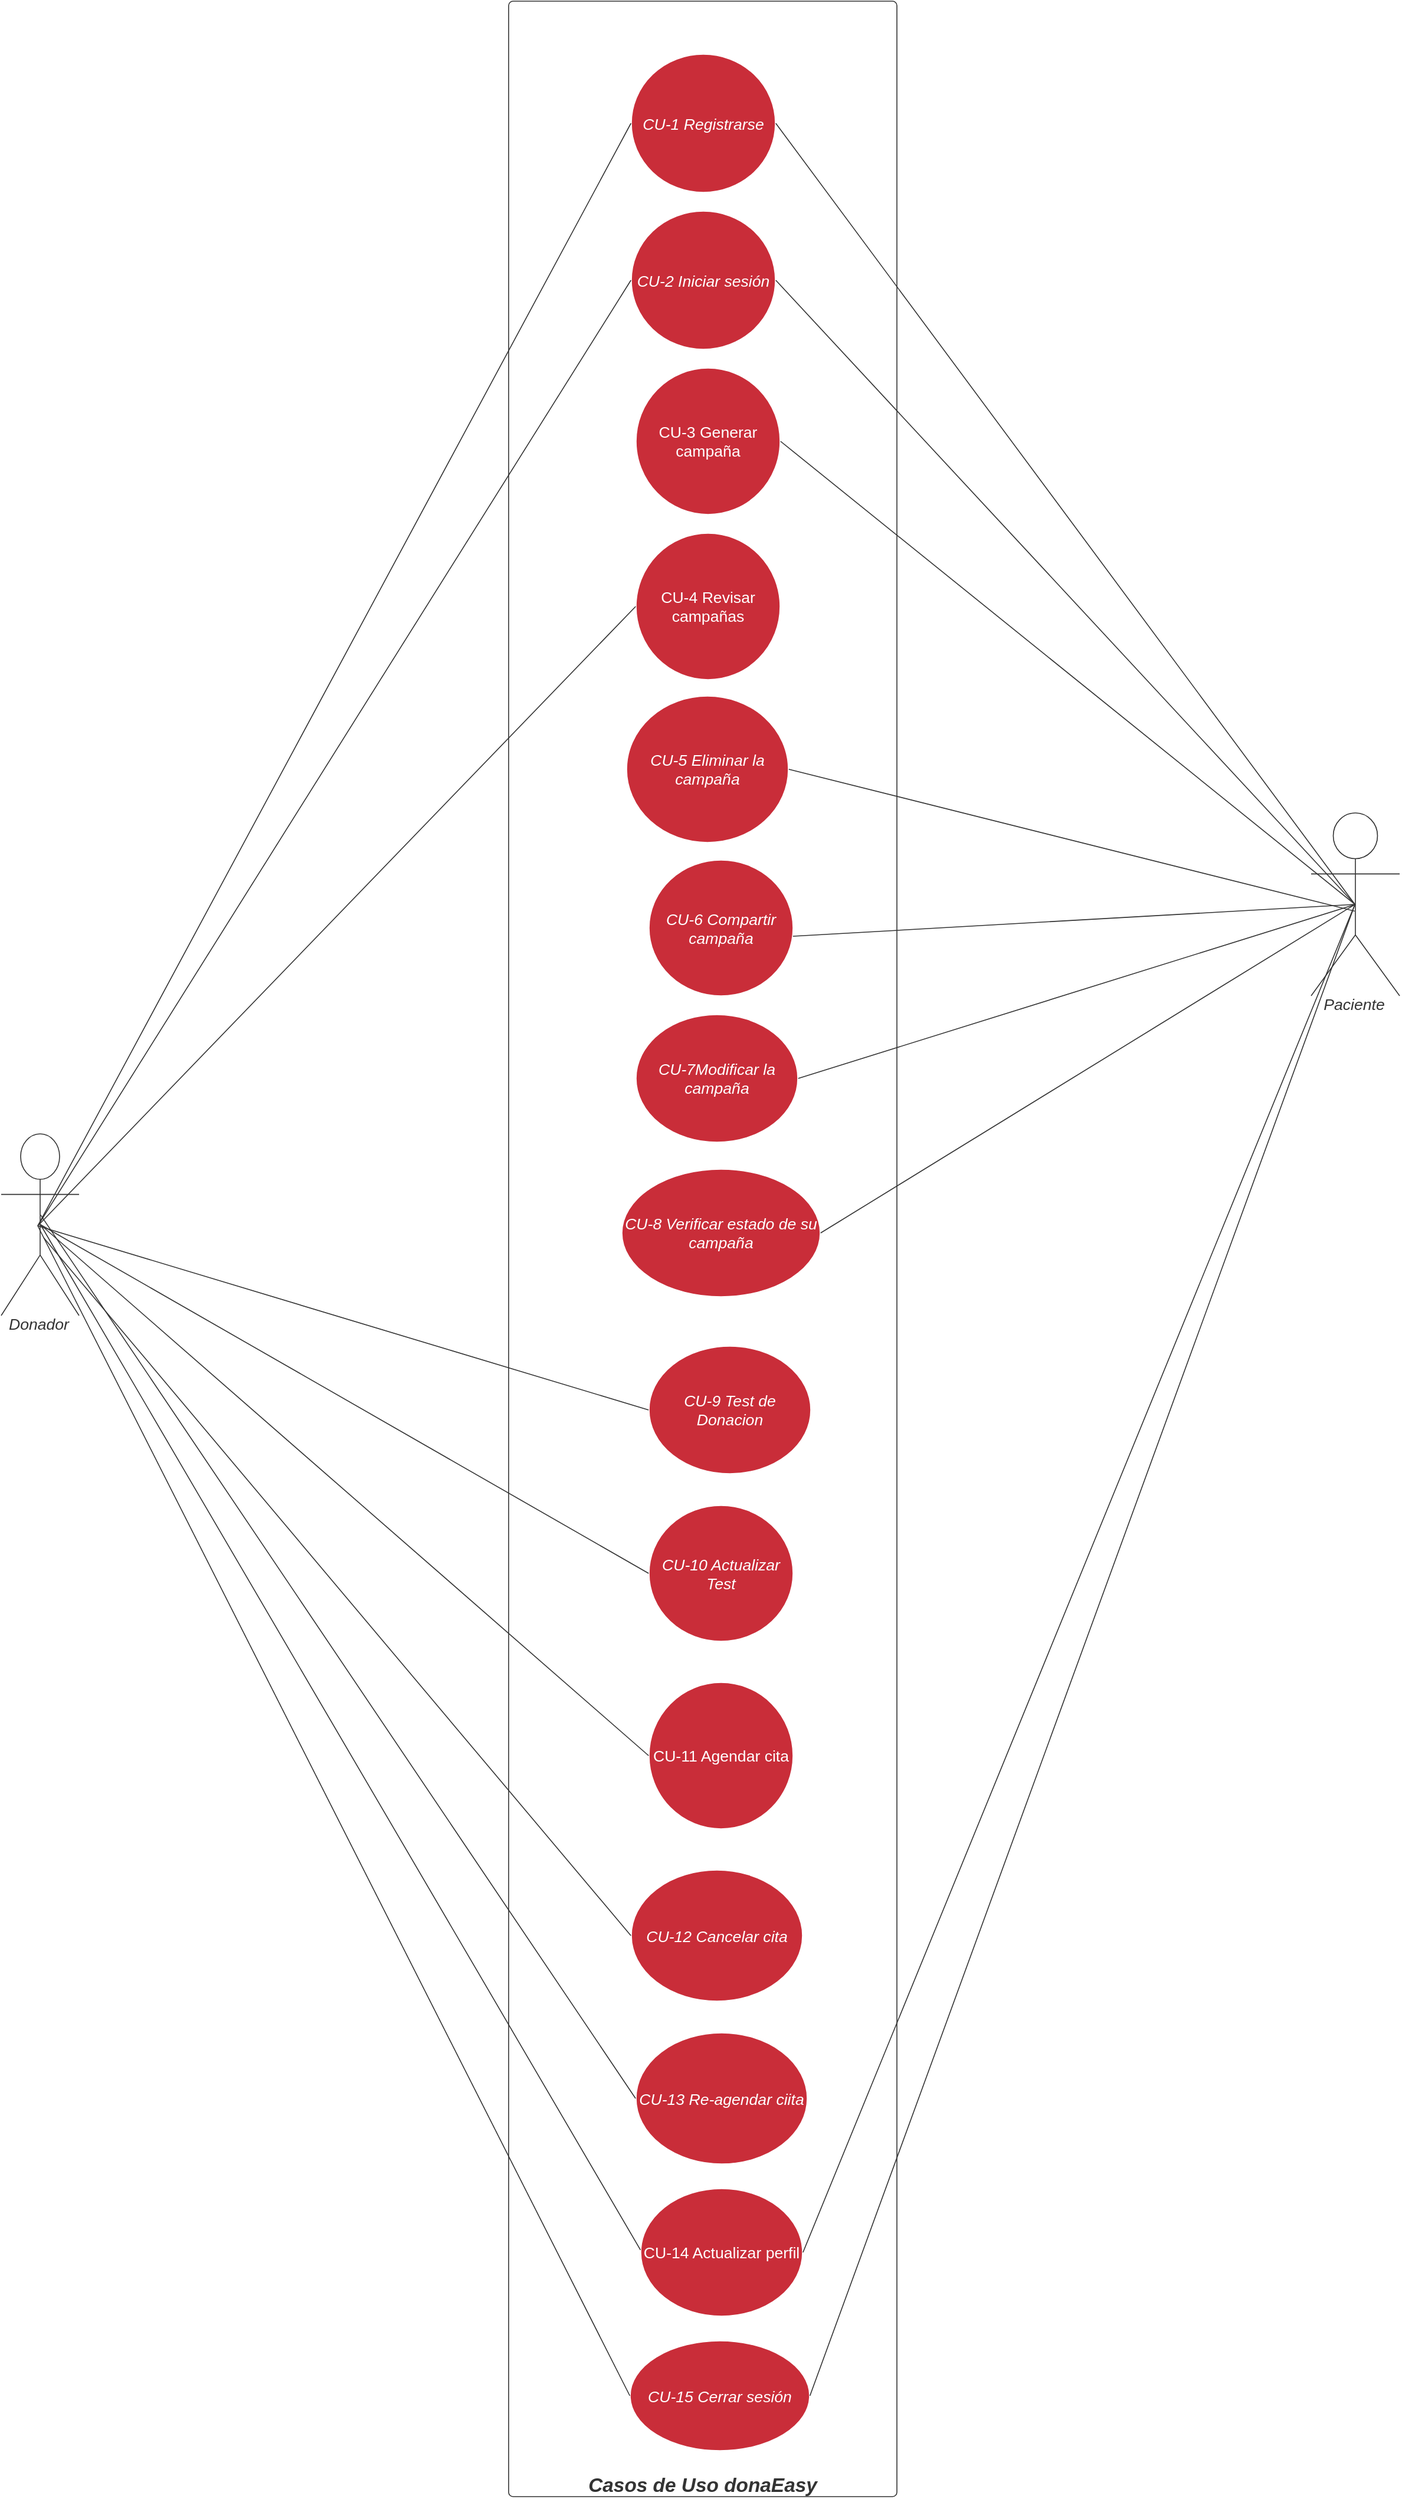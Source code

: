 <mxfile version="16.6.6" type="github" pages="3">
  <diagram id="ZOLbbtU10H_L-ZyvFbHr" name="Casos de uso">
    <mxGraphModel dx="1934" dy="1060" grid="1" gridSize="10" guides="1" tooltips="1" connect="1" arrows="1" fold="1" page="1" pageScale="1" pageWidth="827" pageHeight="1169" math="0" shadow="0">
      <root>
        <mxCell id="gi2oZ-t0YFbnOxlSY5rE-0" />
        <mxCell id="gi2oZ-t0YFbnOxlSY5rE-1" parent="gi2oZ-t0YFbnOxlSY5rE-0" />
        <UserObject label="Casos de Uso donaEasy" lucidchartObjectId="n3HVInDd73Ns" id="5dokcT2i0qJaEO16mp3v-0">
          <mxCell style="html=1;overflow=block;blockSpacing=1;whiteSpace=wrap;container=1;pointerEvents=0;collapsible=0;recursiveResize=0;fontSize=16.7;fontColor=#333333;fontStyle=3;spacing=0;verticalAlign=bottom;strokeColor=#333333;strokeOpacity=100;fillOpacity=0;rounded=1;absoluteArcSize=1;arcSize=7.5;fillColor=#000000;strokeWidth=0.8;" parent="gi2oZ-t0YFbnOxlSY5rE-1" vertex="1">
            <mxGeometry x="640" y="75" width="329" height="2115" as="geometry" />
          </mxCell>
        </UserObject>
        <UserObject label="CU-6 Compartir campaña" lucidchartObjectId="n3HVoA2ADTIe" id="5dokcT2i0qJaEO16mp3v-1">
          <mxCell style="html=1;overflow=block;blockSpacing=1;whiteSpace=wrap;ellipse;fontSize=13.3;fontColor=#ffffff;fontStyle=2;align=center;spacing=0;verticalAlign=middle;strokeColor=#ffffff;strokeOpacity=100;fillOpacity=100;rounded=1;absoluteArcSize=1;arcSize=7.5;fillColor=#c92d39;strokeWidth=0.8;" parent="gi2oZ-t0YFbnOxlSY5rE-1" vertex="1">
            <mxGeometry x="759" y="803" width="122" height="115" as="geometry" />
          </mxCell>
        </UserObject>
        <UserObject label="CU-1  Registrarse" lucidchartObjectId="n3HVX7wNnchO" id="5dokcT2i0qJaEO16mp3v-2">
          <mxCell style="html=1;overflow=block;blockSpacing=1;whiteSpace=wrap;ellipse;fontSize=13.3;fontColor=#ffffff;fontStyle=2;align=center;spacing=0;verticalAlign=middle;strokeColor=#ffffff;strokeOpacity=100;fillOpacity=100;rounded=1;absoluteArcSize=1;arcSize=7.5;fillColor=#c92d39;strokeWidth=0.8;" parent="gi2oZ-t0YFbnOxlSY5rE-1" vertex="1">
            <mxGeometry x="744" y="120" width="122" height="117" as="geometry" />
          </mxCell>
        </UserObject>
        <UserObject label="CU-15 Cerrar sesión" lucidchartObjectId="n3HV~6fkbPKh" id="5dokcT2i0qJaEO16mp3v-3">
          <mxCell style="html=1;overflow=block;blockSpacing=1;whiteSpace=wrap;ellipse;fontSize=13.3;fontColor=#ffffff;fontStyle=2;align=center;spacing=0;verticalAlign=middle;strokeColor=#ffffff;strokeOpacity=100;fillOpacity=100;rounded=1;absoluteArcSize=1;arcSize=7.5;fillColor=#c92d39;strokeWidth=0.8;" parent="gi2oZ-t0YFbnOxlSY5rE-1" vertex="1">
            <mxGeometry x="743" y="2058" width="152" height="93" as="geometry" />
          </mxCell>
        </UserObject>
        <UserObject label="CU-9 Test de Donacion" lucidchartObjectId="n3HVoLaeBTaL" id="5dokcT2i0qJaEO16mp3v-4">
          <mxCell style="html=1;overflow=block;blockSpacing=1;whiteSpace=wrap;ellipse;fontSize=13.3;fontColor=#ffffff;fontStyle=2;align=center;spacing=0;verticalAlign=middle;strokeColor=#ffffff;strokeOpacity=100;fillOpacity=100;rounded=1;absoluteArcSize=1;arcSize=7.5;fillColor=#c92d39;strokeWidth=0.8;" parent="gi2oZ-t0YFbnOxlSY5rE-1" vertex="1">
            <mxGeometry x="759" y="1215" width="137" height="108" as="geometry" />
          </mxCell>
        </UserObject>
        <UserObject label="CU-14 Actualizar perfil" lucidchartObjectId="n3HVr6aC~s~Z" id="5dokcT2i0qJaEO16mp3v-5">
          <mxCell style="html=1;overflow=block;blockSpacing=1;whiteSpace=wrap;ellipse;fontSize=13.3;fontColor=#ffffff;align=center;spacing=0;verticalAlign=middle;strokeColor=#ffffff;strokeOpacity=100;fillOpacity=100;rounded=1;absoluteArcSize=1;arcSize=7.5;fillColor=#c92d39;strokeWidth=0.8;" parent="gi2oZ-t0YFbnOxlSY5rE-1" vertex="1">
            <mxGeometry x="752" y="1929" width="137" height="108" as="geometry" />
          </mxCell>
        </UserObject>
        <UserObject label="CU-2 Iniciar sesión" lucidchartObjectId="n3HV96QjHJU7" id="5dokcT2i0qJaEO16mp3v-6">
          <mxCell style="html=1;overflow=block;blockSpacing=1;whiteSpace=wrap;ellipse;fontSize=13.3;fontColor=#ffffff;fontStyle=2;align=center;spacing=0;verticalAlign=middle;strokeColor=#ffffff;strokeOpacity=100;fillOpacity=100;rounded=1;absoluteArcSize=1;arcSize=7.5;fillColor=#c92d39;strokeWidth=0.8;" parent="gi2oZ-t0YFbnOxlSY5rE-1" vertex="1">
            <mxGeometry x="744" y="253" width="122" height="117" as="geometry" />
          </mxCell>
        </UserObject>
        <UserObject label="" lucidchartObjectId="n3HVe_iq_f7e" id="5dokcT2i0qJaEO16mp3v-7">
          <mxCell style="html=1;jettySize=18;whiteSpace=wrap;fontSize=13;strokeColor=#333333;strokeOpacity=100;strokeWidth=0.8;rounded=0;startArrow=none;endArrow=none;entryX=-0.003;entryY=0.5;entryPerimeter=0;" parent="gi2oZ-t0YFbnOxlSY5rE-1" target="5dokcT2i0qJaEO16mp3v-2" edge="1">
            <mxGeometry width="100" height="100" relative="1" as="geometry">
              <Array as="points" />
              <mxPoint x="241" y="1113" as="sourcePoint" />
            </mxGeometry>
          </mxCell>
        </UserObject>
        <UserObject label="" lucidchartObjectId="n3HV2Czl1u0Z" id="5dokcT2i0qJaEO16mp3v-8">
          <mxCell style="html=1;jettySize=18;whiteSpace=wrap;fontSize=13;strokeColor=#333333;strokeOpacity=100;strokeWidth=0.8;rounded=0;startArrow=none;endArrow=none;exitX=0.495;exitY=0.5;exitPerimeter=0;entryX=0.999;entryY=0.561;entryPerimeter=0;" parent="gi2oZ-t0YFbnOxlSY5rE-1" source="5dokcT2i0qJaEO16mp3v-34" target="5dokcT2i0qJaEO16mp3v-1" edge="1">
            <mxGeometry width="100" height="100" relative="1" as="geometry">
              <Array as="points" />
            </mxGeometry>
          </mxCell>
        </UserObject>
        <UserObject label="" lucidchartObjectId="n3HVGGOB5HUz" id="5dokcT2i0qJaEO16mp3v-9">
          <mxCell style="html=1;jettySize=18;whiteSpace=wrap;fontSize=13;strokeColor=#333333;strokeOpacity=100;strokeWidth=0.8;rounded=0;startArrow=none;endArrow=none;entryX=-0.003;entryY=0.5;entryPerimeter=0;" parent="gi2oZ-t0YFbnOxlSY5rE-1" target="5dokcT2i0qJaEO16mp3v-4" edge="1">
            <mxGeometry width="100" height="100" relative="1" as="geometry">
              <Array as="points" />
              <mxPoint x="241" y="1113" as="sourcePoint" />
            </mxGeometry>
          </mxCell>
        </UserObject>
        <UserObject label="" lucidchartObjectId="n3HVy5i4-5QD" id="5dokcT2i0qJaEO16mp3v-10">
          <mxCell style="html=1;jettySize=18;whiteSpace=wrap;fontSize=13;strokeColor=#333333;strokeOpacity=100;strokeWidth=0.8;rounded=0;startArrow=none;endArrow=none;exitX=0.495;exitY=0.5;exitPerimeter=0;entryX=1.002;entryY=0.5;entryPerimeter=0;" parent="gi2oZ-t0YFbnOxlSY5rE-1" source="5dokcT2i0qJaEO16mp3v-34" target="5dokcT2i0qJaEO16mp3v-3" edge="1">
            <mxGeometry width="100" height="100" relative="1" as="geometry">
              <Array as="points" />
            </mxGeometry>
          </mxCell>
        </UserObject>
        <UserObject label="" lucidchartObjectId="n3HV-093ndZC" id="5dokcT2i0qJaEO16mp3v-11">
          <mxCell style="html=1;jettySize=18;whiteSpace=wrap;fontSize=13;strokeColor=#333333;strokeOpacity=100;strokeWidth=0.8;rounded=0;startArrow=none;endArrow=none;entryX=-0.003;entryY=0.5;entryPerimeter=0;" parent="gi2oZ-t0YFbnOxlSY5rE-1" target="5dokcT2i0qJaEO16mp3v-6" edge="1">
            <mxGeometry width="100" height="100" relative="1" as="geometry">
              <Array as="points" />
              <mxPoint x="241" y="1113" as="sourcePoint" />
            </mxGeometry>
          </mxCell>
        </UserObject>
        <UserObject label="" lucidchartObjectId="n3HVbxa5no1." id="5dokcT2i0qJaEO16mp3v-12">
          <mxCell style="html=1;jettySize=18;whiteSpace=wrap;fontSize=13;strokeColor=#333333;strokeOpacity=100;strokeWidth=0.8;rounded=0;startArrow=none;endArrow=none;exitX=1.003;exitY=0.5;exitPerimeter=0;entryX=0.495;entryY=0.5;entryPerimeter=0;" parent="gi2oZ-t0YFbnOxlSY5rE-1" source="5dokcT2i0qJaEO16mp3v-5" target="5dokcT2i0qJaEO16mp3v-34" edge="1">
            <mxGeometry width="100" height="100" relative="1" as="geometry">
              <Array as="points" />
            </mxGeometry>
          </mxCell>
        </UserObject>
        <UserObject label="CU-3 Generar campaña" lucidchartObjectId="n3HV~v3zmSXH" id="5dokcT2i0qJaEO16mp3v-13">
          <mxCell style="html=1;overflow=block;blockSpacing=1;whiteSpace=wrap;ellipse;fontSize=13.3;fontColor=#ffffff;align=center;spacing=0;verticalAlign=middle;strokeColor=#ffffff;strokeOpacity=100;fillOpacity=100;rounded=1;absoluteArcSize=1;arcSize=7.5;fillColor=#c92d39;strokeWidth=0.8;" parent="gi2oZ-t0YFbnOxlSY5rE-1" vertex="1">
            <mxGeometry x="748" y="386" width="122" height="124" as="geometry" />
          </mxCell>
        </UserObject>
        <UserObject label="" lucidchartObjectId="n3HVNdJpqBF0" id="5dokcT2i0qJaEO16mp3v-14">
          <mxCell style="html=1;jettySize=18;whiteSpace=wrap;fontSize=13;strokeColor=#333333;strokeOpacity=100;strokeWidth=0.8;rounded=0;startArrow=none;endArrow=none;exitX=0.495;exitY=0.5;exitPerimeter=0;entryX=1.003;entryY=0.5;entryPerimeter=0;" parent="gi2oZ-t0YFbnOxlSY5rE-1" source="5dokcT2i0qJaEO16mp3v-34" target="5dokcT2i0qJaEO16mp3v-13" edge="1">
            <mxGeometry width="100" height="100" relative="1" as="geometry">
              <Array as="points" />
            </mxGeometry>
          </mxCell>
        </UserObject>
        <UserObject label="" lucidchartObjectId="n3HVT2nd57gA" id="5dokcT2i0qJaEO16mp3v-15">
          <mxCell style="html=1;jettySize=18;whiteSpace=wrap;fontSize=13;strokeColor=#333333;strokeOpacity=100;strokeWidth=0.8;rounded=0;startArrow=none;endArrow=none;exitX=1.003;exitY=0.5;exitPerimeter=0;entryX=0.495;entryY=0.5;entryPerimeter=0;" parent="gi2oZ-t0YFbnOxlSY5rE-1" source="5dokcT2i0qJaEO16mp3v-2" target="5dokcT2i0qJaEO16mp3v-34" edge="1">
            <mxGeometry width="100" height="100" relative="1" as="geometry">
              <Array as="points" />
            </mxGeometry>
          </mxCell>
        </UserObject>
        <UserObject label="" lucidchartObjectId="n3HVM51BIfKV" id="5dokcT2i0qJaEO16mp3v-16">
          <mxCell style="html=1;jettySize=18;whiteSpace=wrap;fontSize=13;strokeColor=#333333;strokeOpacity=100;strokeWidth=0.8;rounded=0;startArrow=none;endArrow=none;exitX=1.003;exitY=0.5;exitPerimeter=0;entryX=0.495;entryY=0.5;entryPerimeter=0;" parent="gi2oZ-t0YFbnOxlSY5rE-1" source="5dokcT2i0qJaEO16mp3v-6" target="5dokcT2i0qJaEO16mp3v-34" edge="1">
            <mxGeometry width="100" height="100" relative="1" as="geometry">
              <Array as="points" />
            </mxGeometry>
          </mxCell>
        </UserObject>
        <UserObject label="CU-4 Revisar campañas " lucidchartObjectId="n3HVc2UODqcT" id="5dokcT2i0qJaEO16mp3v-17">
          <mxCell style="html=1;overflow=block;blockSpacing=1;whiteSpace=wrap;ellipse;fontSize=13.3;fontColor=#ffffff;align=center;spacing=0;verticalAlign=middle;strokeColor=#ffffff;strokeOpacity=100;fillOpacity=100;rounded=1;absoluteArcSize=1;arcSize=7.5;fillColor=#c92d39;strokeWidth=0.8;" parent="gi2oZ-t0YFbnOxlSY5rE-1" vertex="1">
            <mxGeometry x="748" y="526" width="122" height="124" as="geometry" />
          </mxCell>
        </UserObject>
        <UserObject label="" lucidchartObjectId="n3HVek0I~2f-" id="5dokcT2i0qJaEO16mp3v-18">
          <mxCell style="html=1;jettySize=18;whiteSpace=wrap;fontSize=13;strokeColor=#333333;strokeOpacity=100;strokeWidth=0.8;rounded=0;startArrow=none;endArrow=none;exitX=-0.003;exitY=0.5;exitPerimeter=0;" parent="gi2oZ-t0YFbnOxlSY5rE-1" source="5dokcT2i0qJaEO16mp3v-17" edge="1">
            <mxGeometry width="100" height="100" relative="1" as="geometry">
              <Array as="points" />
              <mxPoint x="241" y="1113" as="targetPoint" />
            </mxGeometry>
          </mxCell>
        </UserObject>
        <UserObject label="CU-11 Agendar cita" lucidchartObjectId="n3HVWjlAwdvA" id="5dokcT2i0qJaEO16mp3v-19">
          <mxCell style="html=1;overflow=block;blockSpacing=1;whiteSpace=wrap;ellipse;fontSize=13.3;fontColor=#ffffff;align=center;spacing=0;verticalAlign=middle;strokeColor=#ffffff;strokeOpacity=100;fillOpacity=100;rounded=1;absoluteArcSize=1;arcSize=7.5;fillColor=#c92d39;strokeWidth=0.8;" parent="gi2oZ-t0YFbnOxlSY5rE-1" vertex="1">
            <mxGeometry x="759" y="1500" width="122" height="124" as="geometry" />
          </mxCell>
        </UserObject>
        <UserObject label="" lucidchartObjectId="n3HVltGzo3KV" id="5dokcT2i0qJaEO16mp3v-20">
          <mxCell style="html=1;jettySize=18;whiteSpace=wrap;fontSize=13;strokeColor=#333333;strokeOpacity=100;strokeWidth=0.8;rounded=0;startArrow=none;endArrow=none;exitX=-0.003;exitY=0.5;exitPerimeter=0;entryX=0.506;entryY=0.5;entryPerimeter=0;" parent="gi2oZ-t0YFbnOxlSY5rE-1" source="5dokcT2i0qJaEO16mp3v-19" target="5dokcT2i0qJaEO16mp3v-33" edge="1">
            <mxGeometry width="100" height="100" relative="1" as="geometry">
              <Array as="points" />
            </mxGeometry>
          </mxCell>
        </UserObject>
        <UserObject label="CU-10 Actualizar Test" lucidchartObjectId="n3HVmxFXyrZu" id="5dokcT2i0qJaEO16mp3v-21">
          <mxCell style="html=1;overflow=block;blockSpacing=1;whiteSpace=wrap;ellipse;fontSize=13.3;fontColor=#ffffff;fontStyle=2;align=center;spacing=0;verticalAlign=middle;strokeColor=#ffffff;strokeOpacity=100;fillOpacity=100;rounded=1;absoluteArcSize=1;arcSize=7.5;fillColor=#c92d39;strokeWidth=0.8;" parent="gi2oZ-t0YFbnOxlSY5rE-1" vertex="1">
            <mxGeometry x="759" y="1350" width="122" height="115" as="geometry" />
          </mxCell>
        </UserObject>
        <UserObject label="" lucidchartObjectId="n3HVc4D2raQz" id="5dokcT2i0qJaEO16mp3v-22">
          <mxCell style="html=1;jettySize=18;whiteSpace=wrap;fontSize=13;strokeColor=#333333;strokeOpacity=100;strokeWidth=0.8;rounded=0;startArrow=none;endArrow=none;exitX=0.506;exitY=0.5;exitPerimeter=0;entryX=-0.003;entryY=0.5;entryPerimeter=0;" parent="gi2oZ-t0YFbnOxlSY5rE-1" source="5dokcT2i0qJaEO16mp3v-33" target="5dokcT2i0qJaEO16mp3v-21" edge="1">
            <mxGeometry width="100" height="100" relative="1" as="geometry">
              <Array as="points" />
            </mxGeometry>
          </mxCell>
        </UserObject>
        <UserObject label="CU-7Modificar la campaña" lucidchartObjectId="n3HVSHCEleSG" id="5dokcT2i0qJaEO16mp3v-23">
          <mxCell style="html=1;overflow=block;blockSpacing=1;whiteSpace=wrap;ellipse;fontSize=13.3;fontColor=#ffffff;fontStyle=2;align=center;spacing=0;verticalAlign=middle;strokeColor=#ffffff;strokeOpacity=100;fillOpacity=100;rounded=1;absoluteArcSize=1;arcSize=7.5;fillColor=#c92d39;strokeWidth=0.8;" parent="gi2oZ-t0YFbnOxlSY5rE-1" vertex="1">
            <mxGeometry x="748" y="934" width="137" height="108" as="geometry" />
          </mxCell>
        </UserObject>
        <UserObject label="" lucidchartObjectId="n3HV4sfpngvB" id="5dokcT2i0qJaEO16mp3v-24">
          <mxCell style="html=1;jettySize=18;whiteSpace=wrap;fontSize=13;strokeColor=#333333;strokeOpacity=100;strokeWidth=0.8;rounded=0;startArrow=none;endArrow=none;exitX=1.003;exitY=0.5;exitPerimeter=0;entryX=0.495;entryY=0.501;entryPerimeter=0;" parent="gi2oZ-t0YFbnOxlSY5rE-1" source="5dokcT2i0qJaEO16mp3v-23" target="5dokcT2i0qJaEO16mp3v-34" edge="1">
            <mxGeometry width="100" height="100" relative="1" as="geometry">
              <Array as="points" />
            </mxGeometry>
          </mxCell>
        </UserObject>
        <UserObject label="CU-5 Eliminar la campaña" lucidchartObjectId="n3HV_Q24wEKi" id="5dokcT2i0qJaEO16mp3v-25">
          <mxCell style="html=1;overflow=block;blockSpacing=1;whiteSpace=wrap;ellipse;fontSize=13.3;fontColor=#ffffff;fontStyle=2;align=center;spacing=0;verticalAlign=middle;strokeColor=#ffffff;strokeOpacity=100;fillOpacity=100;rounded=1;absoluteArcSize=1;arcSize=7.5;fillColor=#c92d39;strokeWidth=0.8;" parent="gi2oZ-t0YFbnOxlSY5rE-1" vertex="1">
            <mxGeometry x="740" y="664" width="137" height="124" as="geometry" />
          </mxCell>
        </UserObject>
        <UserObject label="CU-12 Cancelar cita" lucidchartObjectId="n3HVkmm0CqjX" id="5dokcT2i0qJaEO16mp3v-26">
          <mxCell style="html=1;overflow=block;blockSpacing=1;whiteSpace=wrap;ellipse;fontSize=13.3;fontColor=#ffffff;fontStyle=2;align=center;spacing=0;verticalAlign=middle;strokeColor=#ffffff;strokeOpacity=100;fillOpacity=100;rounded=1;absoluteArcSize=1;arcSize=7.5;fillColor=#c92d39;strokeWidth=0.8;" parent="gi2oZ-t0YFbnOxlSY5rE-1" vertex="1">
            <mxGeometry x="744" y="1659" width="145" height="111" as="geometry" />
          </mxCell>
        </UserObject>
        <UserObject label="CU-8 Verificar estado de su campaña" lucidchartObjectId="n3HVjSyTos-r" id="5dokcT2i0qJaEO16mp3v-27">
          <mxCell style="html=1;overflow=block;blockSpacing=1;whiteSpace=wrap;ellipse;fontSize=13.3;fontColor=#ffffff;fontStyle=2;align=center;spacing=0;verticalAlign=middle;strokeColor=#ffffff;strokeOpacity=100;fillOpacity=100;rounded=1;absoluteArcSize=1;arcSize=7.5;fillColor=#c92d39;strokeWidth=0.8;" parent="gi2oZ-t0YFbnOxlSY5rE-1" vertex="1">
            <mxGeometry x="736" y="1065" width="168" height="108" as="geometry" />
          </mxCell>
        </UserObject>
        <UserObject label="" lucidchartObjectId="n3HVufsCehnj" id="5dokcT2i0qJaEO16mp3v-28">
          <mxCell style="html=1;jettySize=18;whiteSpace=wrap;fontSize=13;strokeColor=#333333;strokeOpacity=100;strokeWidth=0.8;rounded=0;startArrow=none;endArrow=none;exitX=-0.002;exitY=0.5;exitPerimeter=0;" parent="gi2oZ-t0YFbnOxlSY5rE-1" source="5dokcT2i0qJaEO16mp3v-3" edge="1">
            <mxGeometry width="100" height="100" relative="1" as="geometry">
              <Array as="points" />
              <mxPoint x="241" y="1113" as="targetPoint" />
            </mxGeometry>
          </mxCell>
        </UserObject>
        <UserObject label="" lucidchartObjectId="n3HVX7Ns-ST8" id="5dokcT2i0qJaEO16mp3v-29">
          <mxCell style="html=1;jettySize=18;whiteSpace=wrap;fontSize=13;strokeColor=#333333;strokeOpacity=100;strokeWidth=0.8;rounded=0;startArrow=none;endArrow=none;exitX=1.003;exitY=0.5;exitPerimeter=0;entryX=0.492;entryY=0.537;entryPerimeter=0;" parent="gi2oZ-t0YFbnOxlSY5rE-1" source="5dokcT2i0qJaEO16mp3v-25" target="5dokcT2i0qJaEO16mp3v-34" edge="1">
            <mxGeometry width="100" height="100" relative="1" as="geometry">
              <Array as="points" />
            </mxGeometry>
          </mxCell>
        </UserObject>
        <UserObject label="" lucidchartObjectId="n3HVR46WL0i7" id="5dokcT2i0qJaEO16mp3v-30">
          <mxCell style="html=1;jettySize=18;whiteSpace=wrap;fontSize=13;strokeColor=#333333;strokeOpacity=100;strokeWidth=0.8;rounded=0;startArrow=none;endArrow=none;exitX=-0.003;exitY=0.5;exitPerimeter=0;" parent="gi2oZ-t0YFbnOxlSY5rE-1" source="5dokcT2i0qJaEO16mp3v-26" edge="1">
            <mxGeometry width="100" height="100" relative="1" as="geometry">
              <Array as="points" />
              <mxPoint x="246" y="1123" as="targetPoint" />
            </mxGeometry>
          </mxCell>
        </UserObject>
        <UserObject label="" lucidchartObjectId="n3HVKOw~sATx" id="5dokcT2i0qJaEO16mp3v-31">
          <mxCell style="html=1;jettySize=18;whiteSpace=wrap;fontSize=13;strokeColor=#333333;strokeOpacity=100;strokeWidth=0.8;rounded=0;startArrow=none;endArrow=none;exitX=1.002;exitY=0.5;exitPerimeter=0;entryX=0.495;entryY=0.5;entryPerimeter=0;" parent="gi2oZ-t0YFbnOxlSY5rE-1" source="5dokcT2i0qJaEO16mp3v-27" target="5dokcT2i0qJaEO16mp3v-34" edge="1">
            <mxGeometry width="100" height="100" relative="1" as="geometry">
              <Array as="points" />
            </mxGeometry>
          </mxCell>
        </UserObject>
        <UserObject label="" lucidchartObjectId="n3HV2iRNAeJd" id="5dokcT2i0qJaEO16mp3v-32">
          <mxCell style="html=1;jettySize=18;whiteSpace=wrap;fontSize=13;strokeColor=#333333;strokeOpacity=100;strokeWidth=0.8;rounded=0;startArrow=none;endArrow=none;exitX=0.506;exitY=0.5;exitPerimeter=0;entryX=-0.002;entryY=0.481;entryPerimeter=0;" parent="gi2oZ-t0YFbnOxlSY5rE-1" source="5dokcT2i0qJaEO16mp3v-33" target="5dokcT2i0qJaEO16mp3v-5" edge="1">
            <mxGeometry width="100" height="100" relative="1" as="geometry">
              <Array as="points" />
            </mxGeometry>
          </mxCell>
        </UserObject>
        <UserObject label="Donador" lucidchartObjectId="E3HVz5hHX_b~" id="5dokcT2i0qJaEO16mp3v-33">
          <mxCell style="html=1;overflow=block;blockSpacing=1;shape=umlActor;labelPosition=center;verticalLabelPosition=bottom;verticalAlign=top;whiteSpace=nowrap;fontSize=13.3;fontColor=#333333;fontStyle=2;spacing=0;strokeColor=#333333;strokeOpacity=100;rounded=1;absoluteArcSize=1;arcSize=7.5;fillColor=#ffffff;strokeWidth=0.8;" parent="gi2oZ-t0YFbnOxlSY5rE-1" vertex="1">
            <mxGeometry x="210" y="1035" width="66" height="154" as="geometry" />
          </mxCell>
        </UserObject>
        <UserObject label="Paciente" lucidchartObjectId="R3HV4zi1gpI5" id="5dokcT2i0qJaEO16mp3v-34">
          <mxCell style="html=1;overflow=block;blockSpacing=1;shape=umlActor;labelPosition=center;verticalLabelPosition=bottom;verticalAlign=top;whiteSpace=nowrap;fontSize=13.3;fontColor=#333333;fontStyle=2;spacing=0;strokeColor=#333333;strokeOpacity=100;rounded=1;absoluteArcSize=1;arcSize=7.5;fillColor=#ffffff;strokeWidth=0.8;" parent="gi2oZ-t0YFbnOxlSY5rE-1" vertex="1">
            <mxGeometry x="1320" y="763" width="75" height="155" as="geometry" />
          </mxCell>
        </UserObject>
        <UserObject label="CU-13 Re-agendar ciita" lucidchartObjectId="vdIVgO_KYXV_" id="5dokcT2i0qJaEO16mp3v-35">
          <mxCell style="html=1;overflow=block;blockSpacing=1;whiteSpace=wrap;ellipse;fontSize=13.3;fontColor=#ffffff;fontStyle=2;align=center;spacing=0;verticalAlign=middle;strokeColor=#ffffff;strokeOpacity=100;fillOpacity=100;rounded=1;absoluteArcSize=1;arcSize=7.5;fillColor=#c92d39;strokeWidth=0.8;" parent="gi2oZ-t0YFbnOxlSY5rE-1" vertex="1">
            <mxGeometry x="748" y="1797" width="145" height="111" as="geometry" />
          </mxCell>
        </UserObject>
        <UserObject label="" lucidchartObjectId="8dIV0fK17NY4" id="5dokcT2i0qJaEO16mp3v-37">
          <mxCell style="html=1;jettySize=18;whiteSpace=wrap;fontSize=13;strokeColor=#333333;strokeOpacity=100;strokeWidth=0.8;rounded=0;startArrow=none;endArrow=none;exitX=0.506;exitY=0.446;exitPerimeter=0;entryX=-0.003;entryY=0.5;entryPerimeter=0;" parent="gi2oZ-t0YFbnOxlSY5rE-1" source="5dokcT2i0qJaEO16mp3v-33" target="5dokcT2i0qJaEO16mp3v-35" edge="1">
            <mxGeometry width="100" height="100" relative="1" as="geometry">
              <Array as="points" />
            </mxGeometry>
          </mxCell>
        </UserObject>
      </root>
    </mxGraphModel>
  </diagram>
  <diagram id="vUdV8dTm9AIyjUiobpo-" name="Diagramas de robustez">
    <mxGraphModel dx="2306" dy="1202" grid="1" gridSize="10" guides="1" tooltips="1" connect="1" arrows="1" fold="1" page="1" pageScale="1" pageWidth="827" pageHeight="1169" math="0" shadow="0">
      <root>
        <mxCell id="0" />
        <mxCell id="1" parent="0" />
        <UserObject label="CU-02 Registrarse" lucidchartObjectId="etU_sflz~3_a" id="nKD2yURBM5Mw6vJep_JN-52">
          <mxCell style="html=1;overflow=block;blockSpacing=1;whiteSpace=wrap;fontSize=22.7;fontFamily=Liberation Serif;fontColor=default;align=center;spacing=0;fillColor=#ffffff;strokeWidth=1.5;strokeColor=none;" parent="1" vertex="1">
            <mxGeometry x="384" y="1290" width="334" height="68" as="geometry" />
          </mxCell>
        </UserObject>
        <UserObject label="Usuario" lucidchartObjectId="etU_kRdCDhrM" id="nKD2yURBM5Mw6vJep_JN-58">
          <mxCell style="html=1;overflow=block;blockSpacing=1;shape=umlActor;labelPosition=center;verticalLabelPosition=bottom;verticalAlign=top;whiteSpace=nowrap;fontSize=16.7;fontColor=#333333;align=center;spacing=0;strokeColor=#5e5e5e;strokeOpacity=100;rounded=1;absoluteArcSize=1;arcSize=9;strokeWidth=2.3;" parent="1" vertex="1">
            <mxGeometry x="120" y="640" width="50" height="90" as="geometry" />
          </mxCell>
        </UserObject>
        <UserObject label="" lucidchartObjectId="etU_8F6.GKe9" id="nKD2yURBM5Mw6vJep_JN-64">
          <mxCell style="html=1;jettySize=18;whiteSpace=wrap;fontSize=13;strokeColor=#5E5E5E;strokeWidth=1.5;rounded=0;startArrow=none;endArrow=none;entryX=0.493;entryY=0.453;entryPerimeter=0;entryDx=0;entryDy=0;exitX=0.015;exitY=0.503;exitDx=0;exitDy=0;exitPerimeter=0;" parent="1" target="nKD2yURBM5Mw6vJep_JN-58" edge="1">
            <mxGeometry width="100" height="100" relative="1" as="geometry">
              <Array as="points" />
              <mxPoint x="441.5" y="680.24" as="sourcePoint" />
            </mxGeometry>
          </mxCell>
        </UserObject>
        <UserObject label="" lucidchartObjectId="etU_K8eGplzo" id="nKD2yURBM5Mw6vJep_JN-65">
          <mxCell style="html=1;jettySize=18;whiteSpace=wrap;fontSize=13;strokeColor=#5E5E5E;strokeWidth=1.5;rounded=0;startArrow=none;endArrow=none;entryX=0.054;entryY=0.747;entryPerimeter=0;" parent="1" source="nKD2yURBM5Mw6vJep_JN-120" edge="1">
            <mxGeometry width="100" height="100" relative="1" as="geometry">
              <Array as="points" />
              <mxPoint x="1269" y="669.5" as="sourcePoint" />
              <mxPoint x="1128.426" y="556.429" as="targetPoint" />
            </mxGeometry>
          </mxCell>
        </UserObject>
        <mxCell id="nKD2yURBM5Mw6vJep_JN-137" value="Verificación correcta" style="edgeLabel;html=1;align=center;verticalAlign=middle;resizable=0;points=[];" parent="nKD2yURBM5Mw6vJep_JN-65" vertex="1" connectable="0">
          <mxGeometry x="-0.184" y="3" relative="1" as="geometry">
            <mxPoint y="-1" as="offset" />
          </mxGeometry>
        </mxCell>
        <UserObject label="" lucidchartObjectId="etU_i2E.w23y" id="nKD2yURBM5Mw6vJep_JN-72">
          <mxCell style="html=1;jettySize=18;whiteSpace=wrap;fontSize=13;strokeColor=#5E5E5E;strokeWidth=1.5;rounded=0;startArrow=none;endArrow=none;exitX=1.013;exitY=0.54;exitPerimeter=0;entryX=-0.014;entryY=0.543;entryPerimeter=0;exitDx=0;exitDy=0;entryDx=0;entryDy=0;" parent="1" source="nKD2yURBM5Mw6vJep_JN-135" target="nKD2yURBM5Mw6vJep_JN-118" edge="1">
            <mxGeometry width="100" height="100" relative="1" as="geometry">
              <Array as="points" />
              <mxPoint x="541.8" y="683.92" as="sourcePoint" />
              <mxPoint x="853.86" y="684.5" as="targetPoint" />
            </mxGeometry>
          </mxCell>
        </UserObject>
        <mxCell id="nKD2yURBM5Mw6vJep_JN-117" value="" style="shape=umlBoundary;whiteSpace=wrap;html=1;" parent="1" vertex="1">
          <mxGeometry x="1530" y="510" width="100" height="80" as="geometry" />
        </mxCell>
        <mxCell id="nKD2yURBM5Mw6vJep_JN-118" value="Introducir usuario y contraseña" style="ellipse;shape=umlControl;whiteSpace=wrap;html=1;" parent="1" vertex="1">
          <mxGeometry x="640" y="640" width="70" height="80" as="geometry" />
        </mxCell>
        <mxCell id="nKD2yURBM5Mw6vJep_JN-119" value="" style="endArrow=none;html=1;rounded=0;" parent="1" source="nKD2yURBM5Mw6vJep_JN-118" target="nKD2yURBM5Mw6vJep_JN-120" edge="1">
          <mxGeometry width="50" height="50" relative="1" as="geometry">
            <mxPoint x="950" y="780" as="sourcePoint" />
            <mxPoint x="1150.0" y="675.5" as="targetPoint" />
          </mxGeometry>
        </mxCell>
        <mxCell id="nKD2yURBM5Mw6vJep_JN-139" value="Dar click en iniciar sesión" style="edgeLabel;html=1;align=center;verticalAlign=middle;resizable=0;points=[];" parent="nKD2yURBM5Mw6vJep_JN-119" vertex="1" connectable="0">
          <mxGeometry x="-0.104" y="1" relative="1" as="geometry">
            <mxPoint as="offset" />
          </mxGeometry>
        </mxCell>
        <mxCell id="nKD2yURBM5Mw6vJep_JN-120" value="Validar datos" style="ellipse;shape=umlControl;whiteSpace=wrap;html=1;" parent="1" vertex="1">
          <mxGeometry x="900" y="640" width="70" height="80" as="geometry" />
        </mxCell>
        <mxCell id="nKD2yURBM5Mw6vJep_JN-123" value="Ventana de inicio de sesión" style="text;html=1;strokeColor=none;fillColor=none;align=center;verticalAlign=middle;whiteSpace=wrap;rounded=0;" parent="1" vertex="1">
          <mxGeometry x="384" y="730" width="60" height="30" as="geometry" />
        </mxCell>
        <mxCell id="nKD2yURBM5Mw6vJep_JN-126" value="" style="endArrow=none;html=1;rounded=0;entryX=0.5;entryY=1;entryDx=0;entryDy=0;" parent="1" source="nKD2yURBM5Mw6vJep_JN-120" target="nKD2yURBM5Mw6vJep_JN-127" edge="1">
          <mxGeometry width="50" height="50" relative="1" as="geometry">
            <mxPoint x="900" y="710" as="sourcePoint" />
            <mxPoint x="935" y="550" as="targetPoint" />
          </mxGeometry>
        </mxCell>
        <mxCell id="nKD2yURBM5Mw6vJep_JN-127" value="Usuarios" style="ellipse;shape=umlEntity;whiteSpace=wrap;html=1;" parent="1" vertex="1">
          <mxGeometry x="895" y="450" width="80" height="80" as="geometry" />
        </mxCell>
        <mxCell id="nKD2yURBM5Mw6vJep_JN-128" value="Crear sesión" style="ellipse;shape=umlControl;whiteSpace=wrap;html=1;" parent="1" vertex="1">
          <mxGeometry x="1120" y="510" width="70" height="80" as="geometry" />
        </mxCell>
        <UserObject label="" lucidchartObjectId="etU_K8eGplzo" id="nKD2yURBM5Mw6vJep_JN-129">
          <mxCell style="html=1;jettySize=18;whiteSpace=wrap;fontSize=13;strokeColor=#5E5E5E;strokeWidth=1.5;rounded=0;startArrow=none;endArrow=none;entryX=-0.042;entryY=0.554;entryDx=0;entryDy=0;entryPerimeter=0;" parent="1" target="nKD2yURBM5Mw6vJep_JN-130" edge="1">
            <mxGeometry width="100" height="100" relative="1" as="geometry">
              <Array as="points" />
              <mxPoint x="1190" y="550" as="sourcePoint" />
              <mxPoint x="1340" y="540" as="targetPoint" />
            </mxGeometry>
          </mxCell>
        </UserObject>
        <mxCell id="nKD2yURBM5Mw6vJep_JN-130" value="Redirigir a la pantalla principal" style="ellipse;shape=umlControl;whiteSpace=wrap;html=1;" parent="1" vertex="1">
          <mxGeometry x="1340" y="505" width="70" height="80" as="geometry" />
        </mxCell>
        <mxCell id="nKD2yURBM5Mw6vJep_JN-131" value="Pantalla princial de la aplicción DonaEasy" style="text;html=1;strokeColor=none;fillColor=none;align=center;verticalAlign=middle;whiteSpace=wrap;rounded=0;" parent="1" vertex="1">
          <mxGeometry x="1520" y="610" width="100" height="30" as="geometry" />
        </mxCell>
        <UserObject label="" lucidchartObjectId="etU_K8eGplzo" id="nKD2yURBM5Mw6vJep_JN-133">
          <mxCell style="html=1;jettySize=18;whiteSpace=wrap;fontSize=13;strokeColor=#5E5E5E;strokeWidth=1.5;rounded=0;startArrow=none;endArrow=none;entryX=1.006;entryY=0.611;entryDx=0;entryDy=0;entryPerimeter=0;exitX=-0.012;exitY=0.525;exitDx=0;exitDy=0;exitPerimeter=0;" parent="1" source="nKD2yURBM5Mw6vJep_JN-117" target="nKD2yURBM5Mw6vJep_JN-130" edge="1">
            <mxGeometry width="100" height="100" relative="1" as="geometry">
              <Array as="points" />
              <mxPoint x="1200" y="560" as="sourcePoint" />
              <mxPoint x="1347.06" y="559.32" as="targetPoint" />
            </mxGeometry>
          </mxCell>
        </UserObject>
        <mxCell id="nKD2yURBM5Mw6vJep_JN-135" value="" style="shape=umlBoundary;whiteSpace=wrap;html=1;" parent="1" vertex="1">
          <mxGeometry x="360" y="640" width="100" height="80" as="geometry" />
        </mxCell>
        <UserObject label="" lucidchartObjectId="etU_K8eGplzo" id="nKD2yURBM5Mw6vJep_JN-136">
          <mxCell style="html=1;jettySize=18;whiteSpace=wrap;fontSize=13;strokeColor=#5E5E5E;strokeWidth=1.5;rounded=0;startArrow=none;endArrow=none;exitX=0.951;exitY=0.836;exitDx=0;exitDy=0;exitPerimeter=0;entryX=-0.006;entryY=0.506;entryDx=0;entryDy=0;entryPerimeter=0;" parent="1" source="nKD2yURBM5Mw6vJep_JN-120" target="nKD2yURBM5Mw6vJep_JN-140" edge="1">
            <mxGeometry width="100" height="100" relative="1" as="geometry">
              <Array as="points" />
              <mxPoint x="975.571" y="670.525" as="sourcePoint" />
              <mxPoint x="1100" y="890" as="targetPoint" />
            </mxGeometry>
          </mxCell>
        </UserObject>
        <mxCell id="nKD2yURBM5Mw6vJep_JN-138" value="usuario inexistente" style="edgeLabel;html=1;align=center;verticalAlign=middle;resizable=0;points=[];" parent="nKD2yURBM5Mw6vJep_JN-136" vertex="1" connectable="0">
          <mxGeometry x="-0.351" y="-3" relative="1" as="geometry">
            <mxPoint as="offset" />
          </mxGeometry>
        </mxCell>
        <mxCell id="nKD2yURBM5Mw6vJep_JN-140" value="" style="shape=umlBoundary;whiteSpace=wrap;html=1;fillColor=#FF0000;" parent="1" vertex="1">
          <mxGeometry x="1220" y="720" width="100" height="80" as="geometry" />
        </mxCell>
        <mxCell id="nKD2yURBM5Mw6vJep_JN-142" value="Mensaje de usuario no registrado" style="text;html=1;strokeColor=none;fillColor=none;align=center;verticalAlign=middle;whiteSpace=wrap;rounded=0;" parent="1" vertex="1">
          <mxGeometry x="1230" y="815" width="100" height="30" as="geometry" />
        </mxCell>
        <mxCell id="nKD2yURBM5Mw6vJep_JN-143" value="Redirigir a la pantalla de registro" style="ellipse;shape=umlControl;whiteSpace=wrap;html=1;fillColor=#FF0000;" parent="1" vertex="1">
          <mxGeometry x="1494.5" y="720" width="95.5" height="100" as="geometry" />
        </mxCell>
        <UserObject label="" lucidchartObjectId="etU_i2E.w23y" id="nKD2yURBM5Mw6vJep_JN-145">
          <mxCell style="html=1;jettySize=18;whiteSpace=wrap;fontSize=13;strokeColor=#5E5E5E;strokeWidth=1.5;rounded=0;startArrow=none;endArrow=none;exitX=1.013;exitY=0.54;exitPerimeter=0;entryX=-0.014;entryY=0.543;entryPerimeter=0;exitDx=0;exitDy=0;entryDx=0;entryDy=0;" parent="1" edge="1">
            <mxGeometry width="100" height="100" relative="1" as="geometry">
              <Array as="points" />
              <mxPoint x="1320.0" y="760.0" as="sourcePoint" />
              <mxPoint x="1497.72" y="760.24" as="targetPoint" />
            </mxGeometry>
          </mxCell>
        </UserObject>
        <mxCell id="nKD2yURBM5Mw6vJep_JN-147" value="" style="endArrow=none;html=1;rounded=0;entryX=0.5;entryY=1;entryDx=0;entryDy=0;exitX=0.584;exitY=0.075;exitDx=0;exitDy=0;exitPerimeter=0;" parent="1" source="nKD2yURBM5Mw6vJep_JN-128" target="nKD2yURBM5Mw6vJep_JN-148" edge="1">
          <mxGeometry width="50" height="50" relative="1" as="geometry">
            <mxPoint x="1160" y="505.0" as="sourcePoint" />
            <mxPoint x="1160" y="415" as="targetPoint" />
          </mxGeometry>
        </mxCell>
        <mxCell id="nKD2yURBM5Mw6vJep_JN-148" value="Permisos/Rol" style="ellipse;shape=umlEntity;whiteSpace=wrap;html=1;" parent="1" vertex="1">
          <mxGeometry x="1120" y="315" width="80" height="80" as="geometry" />
        </mxCell>
        <mxCell id="nKD2yURBM5Mw6vJep_JN-149" value="Redirigir a la pantalla de registro" style="ellipse;shape=umlControl;whiteSpace=wrap;html=1;" parent="1" vertex="1">
          <mxGeometry x="380" y="380" width="74" height="80" as="geometry" />
        </mxCell>
        <mxCell id="nKD2yURBM5Mw6vJep_JN-150" value="" style="endArrow=none;html=1;rounded=0;exitX=0.591;exitY=0.007;exitDx=0;exitDy=0;exitPerimeter=0;entryX=0.495;entryY=1.012;entryDx=0;entryDy=0;entryPerimeter=0;" parent="1" source="nKD2yURBM5Mw6vJep_JN-135" target="nKD2yURBM5Mw6vJep_JN-149" edge="1">
          <mxGeometry width="50" height="50" relative="1" as="geometry">
            <mxPoint x="425.17" y="605.5" as="sourcePoint" />
            <mxPoint x="460" y="440" as="targetPoint" />
          </mxGeometry>
        </mxCell>
        <UserObject label="" lucidchartObjectId="etU_K8eGplzo" id="nKD2yURBM5Mw6vJep_JN-151">
          <mxCell style="html=1;jettySize=18;whiteSpace=wrap;fontSize=13;strokeColor=#5E5E5E;strokeWidth=1.5;rounded=0;startArrow=none;endArrow=none;entryX=0.55;entryY=0;entryDx=0;entryDy=0;entryPerimeter=0;" parent="1" source="nKD2yURBM5Mw6vJep_JN-120" target="nKD2yURBM5Mw6vJep_JN-153" edge="1">
            <mxGeometry width="100" height="100" relative="1" as="geometry">
              <Array as="points" />
              <mxPoint x="976.57" y="716.88" as="sourcePoint" />
              <mxPoint x="1190" y="730" as="targetPoint" />
            </mxGeometry>
          </mxCell>
        </UserObject>
        <mxCell id="nKD2yURBM5Mw6vJep_JN-152" value="Datos incorrectos" style="edgeLabel;html=1;align=center;verticalAlign=middle;resizable=0;points=[];" parent="nKD2yURBM5Mw6vJep_JN-151" vertex="1" connectable="0">
          <mxGeometry x="-0.351" y="-3" relative="1" as="geometry">
            <mxPoint as="offset" />
          </mxGeometry>
        </mxCell>
        <mxCell id="nKD2yURBM5Mw6vJep_JN-153" value="" style="shape=umlBoundary;whiteSpace=wrap;html=1;fillColor=#FF0000;" parent="1" vertex="1">
          <mxGeometry x="885" y="870" width="100" height="80" as="geometry" />
        </mxCell>
        <UserObject label="" lucidchartObjectId="etU_i2E.w23y" id="nKD2yURBM5Mw6vJep_JN-154">
          <mxCell style="html=1;jettySize=18;whiteSpace=wrap;fontSize=13;strokeColor=#5E5E5E;strokeWidth=1.5;rounded=0;startArrow=none;endArrow=none;exitX=0.565;exitY=1.004;exitPerimeter=0;entryX=-0.014;entryY=0.543;entryPerimeter=0;exitDx=0;exitDy=0;entryDx=0;entryDy=0;" parent="1" source="nKD2yURBM5Mw6vJep_JN-153" edge="1">
            <mxGeometry width="100" height="100" relative="1" as="geometry">
              <Array as="points">
                <mxPoint x="678" y="950" />
              </Array>
              <mxPoint x="500.0" y="718.82" as="sourcePoint" />
              <mxPoint x="677.72" y="719.06" as="targetPoint" />
            </mxGeometry>
          </mxCell>
        </UserObject>
        <mxCell id="nKD2yURBM5Mw6vJep_JN-155" value="Mensaje de usuario o contraseña incorrecto" style="text;html=1;strokeColor=none;fillColor=none;align=center;verticalAlign=middle;whiteSpace=wrap;rounded=0;" parent="1" vertex="1">
          <mxGeometry x="900" y="970" width="100" height="30" as="geometry" />
        </mxCell>
        <UserObject label="Paciente y Donador" lucidchartObjectId="etU_kRdCDhrM" id="rUgf6ehKT__8V1n5KTFx-1">
          <mxCell style="html=1;overflow=block;blockSpacing=1;shape=umlActor;labelPosition=center;verticalLabelPosition=bottom;verticalAlign=top;whiteSpace=nowrap;fontSize=16.7;fontColor=#333333;align=center;spacing=0;strokeColor=#5e5e5e;strokeOpacity=100;rounded=1;absoluteArcSize=1;arcSize=9;strokeWidth=2.3;" parent="1" vertex="1">
            <mxGeometry x="449.35" y="1430" width="50" height="90" as="geometry" />
          </mxCell>
        </UserObject>
        <UserObject label="" lucidchartObjectId="etU_8F6.GKe9" id="rUgf6ehKT__8V1n5KTFx-2">
          <mxCell style="html=1;jettySize=18;whiteSpace=wrap;fontSize=13;strokeColor=#5E5E5E;strokeWidth=1.5;rounded=0;startArrow=none;endArrow=none;entryX=0.493;entryY=0.453;entryPerimeter=0;entryDx=0;entryDy=0;exitX=0.015;exitY=0.503;exitDx=0;exitDy=0;exitPerimeter=0;" parent="1" target="rUgf6ehKT__8V1n5KTFx-1" edge="1">
            <mxGeometry width="100" height="100" relative="1" as="geometry">
              <Array as="points" />
              <mxPoint x="775.5" y="1470.24" as="sourcePoint" />
            </mxGeometry>
          </mxCell>
        </UserObject>
        <UserObject label="" lucidchartObjectId="etU_i2E.w23y" id="rUgf6ehKT__8V1n5KTFx-5">
          <mxCell style="html=1;jettySize=18;whiteSpace=wrap;fontSize=13;strokeColor=#5E5E5E;strokeWidth=1.5;rounded=0;startArrow=none;endArrow=none;exitX=1.013;exitY=0.54;exitPerimeter=0;exitDx=0;exitDy=0;" parent="1" source="rUgf6ehKT__8V1n5KTFx-19" edge="1">
            <mxGeometry width="100" height="100" relative="1" as="geometry">
              <Array as="points" />
              <mxPoint x="875.8" y="1473.92" as="sourcePoint" />
              <mxPoint x="964" y="1472" as="targetPoint" />
            </mxGeometry>
          </mxCell>
        </UserObject>
        <mxCell id="rUgf6ehKT__8V1n5KTFx-11" value="Ventana de registro" style="text;html=1;strokeColor=none;fillColor=none;align=center;verticalAlign=middle;whiteSpace=wrap;rounded=0;" parent="1" vertex="1">
          <mxGeometry x="728" y="1390" width="60" height="30" as="geometry" />
        </mxCell>
        <mxCell id="rUgf6ehKT__8V1n5KTFx-19" value="" style="shape=umlBoundary;whiteSpace=wrap;html=1;" parent="1" vertex="1">
          <mxGeometry x="694" y="1430" width="100" height="80" as="geometry" />
        </mxCell>
        <UserObject label="CU-01 Iniciar sesión" lucidchartObjectId="etU_sflz~3_a" id="ohF-YZngQOExFJtdv-FO-1">
          <mxCell style="html=1;overflow=block;blockSpacing=1;whiteSpace=wrap;fontSize=22.7;fontFamily=Liberation Serif;fontColor=default;align=center;spacing=0;fillColor=#ffffff;strokeWidth=1.5;strokeColor=none;" parent="1" vertex="1">
            <mxGeometry x="60" y="500" width="334" height="68" as="geometry" />
          </mxCell>
        </UserObject>
        <mxCell id="ohF-YZngQOExFJtdv-FO-82" style="edgeStyle=none;rounded=0;orthogonalLoop=1;jettySize=auto;html=1;exitX=0.427;exitY=0.142;exitDx=0;exitDy=0;exitPerimeter=0;entryX=0.5;entryY=1;entryDx=0;entryDy=0;" parent="1" source="ohF-YZngQOExFJtdv-FO-96" target="ohF-YZngQOExFJtdv-FO-97" edge="1">
          <mxGeometry relative="1" as="geometry">
            <mxPoint x="1150" y="2408" as="targetPoint" />
          </mxGeometry>
        </mxCell>
        <UserObject label="Paciente" lucidchartObjectId="etU_kRdCDhrM" id="ohF-YZngQOExFJtdv-FO-83">
          <mxCell style="html=1;overflow=block;blockSpacing=1;shape=umlActor;labelPosition=center;verticalLabelPosition=bottom;verticalAlign=top;whiteSpace=nowrap;fontSize=16.7;fontColor=#333333;align=center;spacing=0;strokeColor=#5e5e5e;strokeOpacity=100;rounded=1;absoluteArcSize=1;arcSize=9;strokeWidth=2.3;" parent="1" vertex="1">
            <mxGeometry x="54.65" y="2568" width="50" height="90" as="geometry" />
          </mxCell>
        </UserObject>
        <UserObject label="" lucidchartObjectId="etU_8F6.GKe9" id="ohF-YZngQOExFJtdv-FO-84">
          <mxCell style="html=1;jettySize=18;whiteSpace=wrap;fontSize=13;strokeColor=#5E5E5E;strokeWidth=1.5;rounded=0;startArrow=none;endArrow=none;exitX=0.015;exitY=0.503;exitDx=0;exitDy=0;exitPerimeter=0;" parent="1" edge="1">
            <mxGeometry width="100" height="100" relative="1" as="geometry">
              <Array as="points" />
              <mxPoint x="341.5" y="2618.24" as="sourcePoint" />
              <mxPoint x="84.65" y="2618" as="targetPoint" />
            </mxGeometry>
          </mxCell>
        </UserObject>
        <UserObject label="" lucidchartObjectId="etU_i2E.w23y" id="ohF-YZngQOExFJtdv-FO-85">
          <mxCell style="html=1;jettySize=18;whiteSpace=wrap;fontSize=13;strokeColor=#5E5E5E;strokeWidth=1.5;rounded=0;startArrow=none;endArrow=none;exitX=1.013;exitY=0.54;exitPerimeter=0;entryX=-0.044;entryY=0.52;entryPerimeter=0;exitDx=0;exitDy=0;entryDx=0;entryDy=0;" parent="1" source="ohF-YZngQOExFJtdv-FO-88" target="ohF-YZngQOExFJtdv-FO-89" edge="1">
            <mxGeometry width="100" height="100" relative="1" as="geometry">
              <Array as="points" />
              <mxPoint x="441.8" y="2621.92" as="sourcePoint" />
              <mxPoint x="539.02" y="2621.44" as="targetPoint" />
            </mxGeometry>
          </mxCell>
        </UserObject>
        <mxCell id="ohF-YZngQOExFJtdv-FO-86" value="Click en botón &quot;generar campaña&quot;" style="edgeLabel;html=1;align=center;verticalAlign=middle;resizable=0;points=[];" parent="ohF-YZngQOExFJtdv-FO-85" vertex="1" connectable="0">
          <mxGeometry x="-0.238" relative="1" as="geometry">
            <mxPoint as="offset" />
          </mxGeometry>
        </mxCell>
        <mxCell id="ohF-YZngQOExFJtdv-FO-87" value="Pantalla de inicio" style="text;html=1;strokeColor=none;fillColor=none;align=center;verticalAlign=middle;whiteSpace=wrap;rounded=0;" parent="1" vertex="1">
          <mxGeometry x="284" y="2538" width="60" height="30" as="geometry" />
        </mxCell>
        <mxCell id="ohF-YZngQOExFJtdv-FO-88" value="" style="shape=umlBoundary;whiteSpace=wrap;html=1;" parent="1" vertex="1">
          <mxGeometry x="260" y="2578" width="100" height="80" as="geometry" />
        </mxCell>
        <mxCell id="ohF-YZngQOExFJtdv-FO-89" value="Generar campaña" style="ellipse;shape=umlControl;whiteSpace=wrap;html=1;" parent="1" vertex="1">
          <mxGeometry x="660" y="2568" width="90" height="100" as="geometry" />
        </mxCell>
        <mxCell id="ohF-YZngQOExFJtdv-FO-90" style="rounded=0;orthogonalLoop=1;jettySize=auto;html=1;" parent="1" source="ohF-YZngQOExFJtdv-FO-92" edge="1">
          <mxGeometry relative="1" as="geometry">
            <mxPoint x="1100" y="2618" as="targetPoint" />
          </mxGeometry>
        </mxCell>
        <mxCell id="ohF-YZngQOExFJtdv-FO-91" value="click publicar" style="edgeLabel;html=1;align=center;verticalAlign=middle;resizable=0;points=[];" parent="ohF-YZngQOExFJtdv-FO-90" vertex="1" connectable="0">
          <mxGeometry x="-0.076" y="-2" relative="1" as="geometry">
            <mxPoint y="-2" as="offset" />
          </mxGeometry>
        </mxCell>
        <mxCell id="ohF-YZngQOExFJtdv-FO-92" value="" style="shape=umlBoundary;whiteSpace=wrap;html=1;" parent="1" vertex="1">
          <mxGeometry x="855" y="2578" width="100" height="80" as="geometry" />
        </mxCell>
        <mxCell id="ohF-YZngQOExFJtdv-FO-93" value="" style="endArrow=none;html=1;rounded=0;" parent="1" source="ohF-YZngQOExFJtdv-FO-92" target="ohF-YZngQOExFJtdv-FO-89" edge="1">
          <mxGeometry width="50" height="50" relative="1" as="geometry">
            <mxPoint x="752.47" y="2817.6" as="sourcePoint" />
            <mxPoint x="750.0" y="2638" as="targetPoint" />
          </mxGeometry>
        </mxCell>
        <mxCell id="ohF-YZngQOExFJtdv-FO-94" value="visualizar&amp;nbsp;" style="edgeLabel;html=1;align=center;verticalAlign=middle;resizable=0;points=[];" parent="ohF-YZngQOExFJtdv-FO-93" vertex="1" connectable="0">
          <mxGeometry x="0.111" relative="1" as="geometry">
            <mxPoint as="offset" />
          </mxGeometry>
        </mxCell>
        <mxCell id="ohF-YZngQOExFJtdv-FO-95" value="Formulario para crear campaña" style="text;html=1;strokeColor=none;fillColor=none;align=center;verticalAlign=middle;whiteSpace=wrap;rounded=0;" parent="1" vertex="1">
          <mxGeometry x="880" y="2538" width="60" height="30" as="geometry" />
        </mxCell>
        <mxCell id="ohF-YZngQOExFJtdv-FO-96" value="Publicar campaña" style="ellipse;shape=umlControl;whiteSpace=wrap;html=1;" parent="1" vertex="1">
          <mxGeometry x="1100" y="2558" width="90" height="100" as="geometry" />
        </mxCell>
        <mxCell id="ohF-YZngQOExFJtdv-FO-97" value="Campaña" style="ellipse;shape=umlEntity;whiteSpace=wrap;html=1;" parent="1" vertex="1">
          <mxGeometry x="1091" y="2338" width="90" height="90" as="geometry" />
        </mxCell>
        <mxCell id="ohF-YZngQOExFJtdv-FO-98" value="" style="endArrow=none;html=1;rounded=0;entryX=0.022;entryY=0.63;entryDx=0;entryDy=0;entryPerimeter=0;" parent="1" target="ohF-YZngQOExFJtdv-FO-99" edge="1">
          <mxGeometry width="50" height="50" relative="1" as="geometry">
            <mxPoint x="1190" y="2618" as="sourcePoint" />
            <mxPoint x="1260" y="2618" as="targetPoint" />
          </mxGeometry>
        </mxCell>
        <mxCell id="ohF-YZngQOExFJtdv-FO-99" value="Redirigir a la pantalla principal" style="ellipse;shape=umlControl;whiteSpace=wrap;html=1;" parent="1" vertex="1">
          <mxGeometry x="1280" y="2558" width="90" height="100" as="geometry" />
        </mxCell>
        <mxCell id="ohF-YZngQOExFJtdv-FO-100" value="" style="endArrow=none;html=1;rounded=0;exitX=0.989;exitY=0.6;exitDx=0;exitDy=0;exitPerimeter=0;" parent="1" source="ohF-YZngQOExFJtdv-FO-99" edge="1">
          <mxGeometry width="50" height="50" relative="1" as="geometry">
            <mxPoint x="1370" y="2648" as="sourcePoint" />
            <mxPoint x="1420" y="2618" as="targetPoint" />
          </mxGeometry>
        </mxCell>
        <mxCell id="ohF-YZngQOExFJtdv-FO-101" value="" style="shape=umlBoundary;whiteSpace=wrap;html=1;" parent="1" vertex="1">
          <mxGeometry x="1420" y="2578" width="100" height="80" as="geometry" />
        </mxCell>
        <mxCell id="ohF-YZngQOExFJtdv-FO-102" value="Pantalla inicio" style="text;html=1;strokeColor=none;fillColor=none;align=center;verticalAlign=middle;whiteSpace=wrap;rounded=0;" parent="1" vertex="1">
          <mxGeometry x="1452.25" y="2668" width="60" height="30" as="geometry" />
        </mxCell>
        <mxCell id="ohF-YZngQOExFJtdv-FO-103" value="" style="endArrow=none;html=1;rounded=0;entryX=0.54;entryY=1.025;entryDx=0;entryDy=0;entryPerimeter=0;" parent="1" target="ohF-YZngQOExFJtdv-FO-92" edge="1">
          <mxGeometry width="50" height="50" relative="1" as="geometry">
            <mxPoint x="910" y="2738" as="sourcePoint" />
            <mxPoint x="940" y="2658" as="targetPoint" />
          </mxGeometry>
        </mxCell>
        <mxCell id="ohF-YZngQOExFJtdv-FO-104" value="Click cancelar" style="edgeLabel;html=1;align=center;verticalAlign=middle;resizable=0;points=[];" parent="ohF-YZngQOExFJtdv-FO-103" vertex="1" connectable="0">
          <mxGeometry x="0.051" y="-3" relative="1" as="geometry">
            <mxPoint as="offset" />
          </mxGeometry>
        </mxCell>
        <mxCell id="ohF-YZngQOExFJtdv-FO-105" value="" style="shape=umlBoundary;whiteSpace=wrap;html=1;fillColor=#FF0000;" parent="1" vertex="1">
          <mxGeometry x="855" y="2908" width="100" height="80" as="geometry" />
        </mxCell>
        <mxCell id="ohF-YZngQOExFJtdv-FO-106" value="&lt;div style=&quot;text-align: center&quot;&gt;&lt;font face=&quot;helvetica&quot;&gt;Mensaje de confirmación&lt;/font&gt;&lt;/div&gt;" style="text;whiteSpace=wrap;html=1;" parent="1" vertex="1">
          <mxGeometry x="930" y="2928" width="130" height="30" as="geometry" />
        </mxCell>
        <mxCell id="ohF-YZngQOExFJtdv-FO-107" value="" style="endArrow=none;html=1;rounded=0;entryX=0.58;entryY=0;entryDx=0;entryDy=0;entryPerimeter=0;" parent="1" target="ohF-YZngQOExFJtdv-FO-105" edge="1">
          <mxGeometry width="50" height="50" relative="1" as="geometry">
            <mxPoint x="913" y="2888" as="sourcePoint" />
            <mxPoint x="980" y="2848" as="targetPoint" />
            <Array as="points">
              <mxPoint x="913" y="2838" />
            </Array>
          </mxGeometry>
        </mxCell>
        <mxCell id="ohF-YZngQOExFJtdv-FO-108" value="Cancelar campaña" style="ellipse;shape=umlControl;whiteSpace=wrap;html=1;fillColor=#FF0000;" parent="1" vertex="1">
          <mxGeometry x="862.5" y="2728" width="95" height="110" as="geometry" />
        </mxCell>
        <mxCell id="ohF-YZngQOExFJtdv-FO-109" value="Redirigir" style="ellipse;shape=umlControl;whiteSpace=wrap;html=1;fillColor=#FF0000;" parent="1" vertex="1">
          <mxGeometry x="870" y="3058" width="95" height="110" as="geometry" />
        </mxCell>
        <mxCell id="ohF-YZngQOExFJtdv-FO-110" value="" style="endArrow=none;html=1;rounded=0;exitX=0.516;exitY=0.082;exitDx=0;exitDy=0;exitPerimeter=0;" parent="1" source="ohF-YZngQOExFJtdv-FO-109" edge="1">
          <mxGeometry width="50" height="50" relative="1" as="geometry">
            <mxPoint x="890" y="3038" as="sourcePoint" />
            <mxPoint x="919" y="2988" as="targetPoint" />
          </mxGeometry>
        </mxCell>
        <mxCell id="ohF-YZngQOExFJtdv-FO-111" value="" style="endArrow=none;html=1;rounded=0;entryX=0.57;entryY=1.038;entryDx=0;entryDy=0;entryPerimeter=0;" parent="1" target="ohF-YZngQOExFJtdv-FO-88" edge="1">
          <mxGeometry width="50" height="50" relative="1" as="geometry">
            <mxPoint x="870" y="3118" as="sourcePoint" />
            <mxPoint x="400" y="2638" as="targetPoint" />
            <Array as="points">
              <mxPoint x="320" y="3120" />
            </Array>
          </mxGeometry>
        </mxCell>
        <mxCell id="ohF-YZngQOExFJtdv-FO-112" value="" style="endArrow=none;html=1;rounded=0;exitX=0.482;exitY=0.125;exitDx=0;exitDy=0;exitPerimeter=0;" parent="1" source="ohF-YZngQOExFJtdv-FO-115" edge="1">
          <mxGeometry width="50" height="50" relative="1" as="geometry">
            <mxPoint x="1145" y="2718" as="sourcePoint" />
            <mxPoint x="1145" y="2658" as="targetPoint" />
          </mxGeometry>
        </mxCell>
        <mxCell id="ohF-YZngQOExFJtdv-FO-113" value="Faltan rellenar campos" style="edgeLabel;html=1;align=center;verticalAlign=middle;resizable=0;points=[];" parent="ohF-YZngQOExFJtdv-FO-112" vertex="1" connectable="0">
          <mxGeometry y="-3" relative="1" as="geometry">
            <mxPoint as="offset" />
          </mxGeometry>
        </mxCell>
        <mxCell id="ohF-YZngQOExFJtdv-FO-114" style="rounded=0;orthogonalLoop=1;jettySize=auto;html=1;entryX=0.91;entryY=0.813;entryDx=0;entryDy=0;entryPerimeter=0;exitX=0.055;exitY=0.358;exitDx=0;exitDy=0;exitPerimeter=0;" parent="1" source="ohF-YZngQOExFJtdv-FO-115" target="ohF-YZngQOExFJtdv-FO-92" edge="1">
          <mxGeometry relative="1" as="geometry">
            <mxPoint x="1110" y="2778" as="sourcePoint" />
          </mxGeometry>
        </mxCell>
        <mxCell id="ohF-YZngQOExFJtdv-FO-115" value="Rellenar campos vacíos" style="ellipse;shape=umlControl;whiteSpace=wrap;html=1;fillColor=#FFFFFF;" parent="1" vertex="1">
          <mxGeometry x="1100" y="2762" width="99" height="100" as="geometry" />
        </mxCell>
        <UserObject label="CU-03 Generar campañas" lucidchartObjectId="etU_sflz~3_a" id="ohF-YZngQOExFJtdv-FO-116">
          <mxCell style="html=1;overflow=block;blockSpacing=1;whiteSpace=wrap;fontSize=22.7;fontFamily=Liberation Serif;fontColor=default;align=center;spacing=0;fillColor=#ffffff;strokeWidth=1.5;strokeColor=none;" parent="1" vertex="1">
            <mxGeometry x="120" y="2468" width="334" height="68" as="geometry" />
          </mxCell>
        </UserObject>
        <mxCell id="u2qKz3Qvx2sYdKZg6fJ1-2" value="Rellenar campos" style="ellipse;shape=umlControl;whiteSpace=wrap;html=1;fillColor=#FFFFFF;" parent="1" vertex="1">
          <mxGeometry x="964" y="1405" width="110" height="115" as="geometry" />
        </mxCell>
        <mxCell id="u2qKz3Qvx2sYdKZg6fJ1-3" value="" style="endArrow=none;html=1;rounded=0;entryX=1;entryY=0.574;entryDx=0;entryDy=0;entryPerimeter=0;exitX=-0.01;exitY=0.531;exitDx=0;exitDy=0;exitPerimeter=0;" parent="1" source="u2qKz3Qvx2sYdKZg6fJ1-4" target="u2qKz3Qvx2sYdKZg6fJ1-2" edge="1">
          <mxGeometry width="50" height="50" relative="1" as="geometry">
            <mxPoint x="1214" y="1470" as="sourcePoint" />
            <mxPoint x="1124" y="1470" as="targetPoint" />
          </mxGeometry>
        </mxCell>
        <mxCell id="u2qKz3Qvx2sYdKZg6fJ1-5" value="Click en &quot;Aceptar&quot;" style="edgeLabel;html=1;align=center;verticalAlign=middle;resizable=0;points=[];" parent="u2qKz3Qvx2sYdKZg6fJ1-3" vertex="1" connectable="0">
          <mxGeometry x="-0.014" y="1" relative="1" as="geometry">
            <mxPoint as="offset" />
          </mxGeometry>
        </mxCell>
        <mxCell id="u2qKz3Qvx2sYdKZg6fJ1-4" value="" style="shape=umlBoundary;whiteSpace=wrap;html=1;fillColor=#FFFFFF;" parent="1" vertex="1">
          <mxGeometry x="1304" y="1430" width="100" height="80" as="geometry" />
        </mxCell>
        <mxCell id="u2qKz3Qvx2sYdKZg6fJ1-6" value="Pantalla de inicio" style="text;html=1;strokeColor=none;fillColor=none;align=center;verticalAlign=middle;whiteSpace=wrap;rounded=0;" parent="1" vertex="1">
          <mxGeometry x="1334.35" y="1510" width="60" height="30" as="geometry" />
        </mxCell>
        <mxCell id="u2qKz3Qvx2sYdKZg6fJ1-7" value="" style="endArrow=none;html=1;rounded=0;entryX=0.509;entryY=1.009;entryDx=0;entryDy=0;entryPerimeter=0;" parent="1" target="u2qKz3Qvx2sYdKZg6fJ1-2" edge="1">
          <mxGeometry width="50" height="50" relative="1" as="geometry">
            <mxPoint x="1020" y="1610" as="sourcePoint" />
            <mxPoint x="1024" y="1590" as="targetPoint" />
          </mxGeometry>
        </mxCell>
        <mxCell id="u2qKz3Qvx2sYdKZg6fJ1-9" value="Campos vacíos" style="edgeLabel;html=1;align=center;verticalAlign=middle;resizable=0;points=[];" parent="u2qKz3Qvx2sYdKZg6fJ1-7" vertex="1" connectable="0">
          <mxGeometry x="0.169" y="-3" relative="1" as="geometry">
            <mxPoint as="offset" />
          </mxGeometry>
        </mxCell>
        <mxCell id="u2qKz3Qvx2sYdKZg6fJ1-8" value="Rellenar todos los campos" style="ellipse;shape=umlControl;whiteSpace=wrap;html=1;fillColor=#FF0000;" parent="1" vertex="1">
          <mxGeometry x="964" y="1600" width="100" height="100" as="geometry" />
        </mxCell>
        <mxCell id="u2qKz3Qvx2sYdKZg6fJ1-10" value="" style="endArrow=none;html=1;rounded=0;entryX=0.6;entryY=0.988;entryDx=0;entryDy=0;entryPerimeter=0;" parent="1" target="rUgf6ehKT__8V1n5KTFx-19" edge="1">
          <mxGeometry width="50" height="50" relative="1" as="geometry">
            <mxPoint x="964" y="1660" as="sourcePoint" />
            <mxPoint x="784" y="1510" as="targetPoint" />
            <Array as="points">
              <mxPoint x="754" y="1660" />
            </Array>
          </mxGeometry>
        </mxCell>
        <UserObject label="CU-04 Revisar campañas" lucidchartObjectId="etU_sflz~3_a" id="qdkQHxfa0DvqWS05Xlca-1">
          <mxCell style="html=1;overflow=block;blockSpacing=1;whiteSpace=wrap;fontSize=22.7;fontFamily=Liberation Serif;fontColor=default;align=center;spacing=0;fillColor=#ffffff;strokeWidth=1.5;strokeColor=none;" parent="1" vertex="1">
            <mxGeometry x="54.65" y="3252" width="334" height="68" as="geometry" />
          </mxCell>
        </UserObject>
        <UserObject label="Donador" lucidchartObjectId="etU_kRdCDhrM" id="d2REzxv0XAGAXCu_bfaR-1">
          <mxCell style="html=1;overflow=block;blockSpacing=1;shape=umlActor;labelPosition=center;verticalLabelPosition=bottom;verticalAlign=top;whiteSpace=nowrap;fontSize=16.7;fontColor=#333333;align=center;spacing=0;strokeColor=#5e5e5e;strokeOpacity=100;rounded=1;absoluteArcSize=1;arcSize=9;strokeWidth=2.3;" parent="1" vertex="1">
            <mxGeometry x="60" y="3560" width="50" height="90" as="geometry" />
          </mxCell>
        </UserObject>
        <UserObject label="" lucidchartObjectId="etU_8F6.GKe9" id="d2REzxv0XAGAXCu_bfaR-2">
          <mxCell style="html=1;jettySize=18;whiteSpace=wrap;fontSize=13;strokeColor=#5E5E5E;strokeWidth=1.5;rounded=0;startArrow=none;endArrow=none;exitX=0.015;exitY=0.503;exitDx=0;exitDy=0;exitPerimeter=0;" parent="1" edge="1">
            <mxGeometry width="100" height="100" relative="1" as="geometry">
              <Array as="points" />
              <mxPoint x="344" y="3604.65" as="sourcePoint" />
              <mxPoint x="87.15" y="3604.41" as="targetPoint" />
            </mxGeometry>
          </mxCell>
        </UserObject>
        <mxCell id="d2REzxv0XAGAXCu_bfaR-3" value="" style="shape=umlBoundary;whiteSpace=wrap;html=1;" parent="1" vertex="1">
          <mxGeometry x="344" y="3565" width="100" height="80" as="geometry" />
        </mxCell>
        <mxCell id="d2REzxv0XAGAXCu_bfaR-4" value="Pantalla de inicio" style="text;html=1;strokeColor=none;fillColor=none;align=center;verticalAlign=middle;whiteSpace=wrap;rounded=0;" parent="1" vertex="1">
          <mxGeometry x="370" y="3520" width="60" height="30" as="geometry" />
        </mxCell>
        <mxCell id="d2REzxv0XAGAXCu_bfaR-5" value="" style="endArrow=none;html=1;rounded=0;entryX=0.555;entryY=0.006;entryDx=0;entryDy=0;entryPerimeter=0;" parent="1" target="d2REzxv0XAGAXCu_bfaR-3" edge="1">
          <mxGeometry width="50" height="50" relative="1" as="geometry">
            <mxPoint x="400" y="3400" as="sourcePoint" />
            <mxPoint x="400" y="3560" as="targetPoint" />
          </mxGeometry>
        </mxCell>
        <mxCell id="d2REzxv0XAGAXCu_bfaR-6" value="Campaña" style="ellipse;shape=umlEntity;whiteSpace=wrap;html=1;" parent="1" vertex="1">
          <mxGeometry x="360" y="3320" width="80" height="80" as="geometry" />
        </mxCell>
        <mxCell id="d2REzxv0XAGAXCu_bfaR-7" value="Visualizar datos de las campañas" style="ellipse;shape=umlControl;whiteSpace=wrap;html=1;" parent="1" vertex="1">
          <mxGeometry x="570" y="3545" width="90" height="100" as="geometry" />
        </mxCell>
        <UserObject label="" lucidchartObjectId="etU_8F6.GKe9" id="d2REzxv0XAGAXCu_bfaR-8">
          <mxCell style="html=1;jettySize=18;whiteSpace=wrap;fontSize=13;strokeColor=#5E5E5E;strokeWidth=1.5;rounded=0;startArrow=none;endArrow=none;exitX=-0.032;exitY=0.597;exitDx=0;exitDy=0;exitPerimeter=0;" parent="1" source="d2REzxv0XAGAXCu_bfaR-7" edge="1">
            <mxGeometry width="100" height="100" relative="1" as="geometry">
              <Array as="points" />
              <mxPoint x="700.85" y="3604.65" as="sourcePoint" />
              <mxPoint x="444.0" y="3604.41" as="targetPoint" />
            </mxGeometry>
          </mxCell>
        </UserObject>
        <UserObject label="CU-05&amp;nbsp;Eliminar campañas" lucidchartObjectId="etU_sflz~3_a" id="d2REzxv0XAGAXCu_bfaR-9">
          <mxCell style="html=1;overflow=block;blockSpacing=1;whiteSpace=wrap;fontSize=22.7;fontFamily=Liberation Serif;fontColor=default;align=center;spacing=0;fillColor=#ffffff;strokeWidth=1.5;strokeColor=none;" parent="1" vertex="1">
            <mxGeometry x="70" y="3750" width="334" height="68" as="geometry" />
          </mxCell>
        </UserObject>
        <UserObject label="Donador" lucidchartObjectId="etU_kRdCDhrM" id="d2REzxv0XAGAXCu_bfaR-10">
          <mxCell style="html=1;overflow=block;blockSpacing=1;shape=umlActor;labelPosition=center;verticalLabelPosition=bottom;verticalAlign=top;whiteSpace=nowrap;fontSize=16.7;fontColor=#333333;align=center;spacing=0;strokeColor=#5e5e5e;strokeOpacity=100;rounded=1;absoluteArcSize=1;arcSize=9;strokeWidth=2.3;" parent="1" vertex="1">
            <mxGeometry x="70" y="4040" width="50" height="90" as="geometry" />
          </mxCell>
        </UserObject>
        <UserObject label="" lucidchartObjectId="etU_8F6.GKe9" id="d2REzxv0XAGAXCu_bfaR-11">
          <mxCell style="html=1;jettySize=18;whiteSpace=wrap;fontSize=13;strokeColor=#5E5E5E;strokeWidth=1.5;rounded=0;startArrow=none;endArrow=none;exitX=0.015;exitY=0.503;exitDx=0;exitDy=0;exitPerimeter=0;" parent="1" edge="1">
            <mxGeometry width="100" height="100" relative="1" as="geometry">
              <Array as="points" />
              <mxPoint x="354" y="4084.65" as="sourcePoint" />
              <mxPoint x="97.15" y="4084.41" as="targetPoint" />
            </mxGeometry>
          </mxCell>
        </UserObject>
        <mxCell id="d2REzxv0XAGAXCu_bfaR-12" value="" style="shape=umlBoundary;whiteSpace=wrap;html=1;" parent="1" vertex="1">
          <mxGeometry x="354" y="4045" width="100" height="80" as="geometry" />
        </mxCell>
        <mxCell id="d2REzxv0XAGAXCu_bfaR-13" value="Pantalla de inicio" style="text;html=1;strokeColor=none;fillColor=none;align=center;verticalAlign=middle;whiteSpace=wrap;rounded=0;" parent="1" vertex="1">
          <mxGeometry x="380" y="4000" width="60" height="30" as="geometry" />
        </mxCell>
        <mxCell id="d2REzxv0XAGAXCu_bfaR-14" value="" style="endArrow=none;html=1;rounded=0;entryX=0.555;entryY=0.006;entryDx=0;entryDy=0;entryPerimeter=0;" parent="1" target="d2REzxv0XAGAXCu_bfaR-12" edge="1">
          <mxGeometry width="50" height="50" relative="1" as="geometry">
            <mxPoint x="410" y="3880" as="sourcePoint" />
            <mxPoint x="410" y="4040" as="targetPoint" />
          </mxGeometry>
        </mxCell>
        <mxCell id="d2REzxv0XAGAXCu_bfaR-15" value="Campaña" style="ellipse;shape=umlEntity;whiteSpace=wrap;html=1;" parent="1" vertex="1">
          <mxGeometry x="370" y="3800" width="80" height="80" as="geometry" />
        </mxCell>
        <mxCell id="d2REzxv0XAGAXCu_bfaR-16" value="Redirigir a la pantalla del perfil" style="ellipse;shape=umlControl;whiteSpace=wrap;html=1;" parent="1" vertex="1">
          <mxGeometry x="690" y="4025" width="90" height="100" as="geometry" />
        </mxCell>
        <UserObject label="" lucidchartObjectId="etU_8F6.GKe9" id="d2REzxv0XAGAXCu_bfaR-17">
          <mxCell style="html=1;jettySize=18;whiteSpace=wrap;fontSize=13;strokeColor=#5E5E5E;strokeWidth=1.5;rounded=0;startArrow=none;endArrow=none;exitX=-0.032;exitY=0.597;exitDx=0;exitDy=0;exitPerimeter=0;" parent="1" source="d2REzxv0XAGAXCu_bfaR-16" edge="1">
            <mxGeometry width="100" height="100" relative="1" as="geometry">
              <Array as="points" />
              <mxPoint x="710.85" y="4084.65" as="sourcePoint" />
              <mxPoint x="454" y="4084.41" as="targetPoint" />
            </mxGeometry>
          </mxCell>
        </UserObject>
        <mxCell id="d2REzxv0XAGAXCu_bfaR-22" value="Click en botón &quot;Mi perfil&quot;&quot;" style="edgeLabel;html=1;align=center;verticalAlign=middle;resizable=0;points=[];" parent="d2REzxv0XAGAXCu_bfaR-17" vertex="1" connectable="0">
          <mxGeometry x="0.12" y="1" relative="1" as="geometry">
            <mxPoint x="13" y="-1" as="offset" />
          </mxGeometry>
        </mxCell>
        <UserObject label="" lucidchartObjectId="etU_8F6.GKe9" id="d2REzxv0XAGAXCu_bfaR-23">
          <mxCell style="html=1;jettySize=18;whiteSpace=wrap;fontSize=13;strokeColor=#5E5E5E;strokeWidth=1.5;rounded=0;startArrow=none;endArrow=none;exitX=0.015;exitY=0.503;exitDx=0;exitDy=0;exitPerimeter=0;" parent="1" edge="1">
            <mxGeometry width="100" height="100" relative="1" as="geometry">
              <Array as="points" />
              <mxPoint x="1036.85" y="4084.62" as="sourcePoint" />
              <mxPoint x="780.0" y="4084.38" as="targetPoint" />
            </mxGeometry>
          </mxCell>
        </UserObject>
        <mxCell id="d2REzxv0XAGAXCu_bfaR-24" value="" style="shape=umlBoundary;whiteSpace=wrap;html=1;" parent="1" vertex="1">
          <mxGeometry x="1030" y="4045" width="100" height="80" as="geometry" />
        </mxCell>
        <mxCell id="d2REzxv0XAGAXCu_bfaR-27" value="Pantalla del perfil" style="text;html=1;align=center;verticalAlign=middle;resizable=0;points=[];autosize=1;strokeColor=none;fillColor=none;" parent="1" vertex="1">
          <mxGeometry x="1029" y="4140" width="110" height="20" as="geometry" />
        </mxCell>
        <UserObject label="" lucidchartObjectId="etU_8F6.GKe9" id="d2REzxv0XAGAXCu_bfaR-28">
          <mxCell style="html=1;jettySize=18;whiteSpace=wrap;fontSize=13;strokeColor=#5E5E5E;strokeWidth=1.5;rounded=0;startArrow=none;endArrow=none;exitX=-0.006;exitY=0.537;exitDx=0;exitDy=0;exitPerimeter=0;" parent="1" source="d2REzxv0XAGAXCu_bfaR-31" edge="1">
            <mxGeometry width="100" height="100" relative="1" as="geometry">
              <Array as="points" />
              <mxPoint x="1386.85" y="4084.53" as="sourcePoint" />
              <mxPoint x="1130" y="4084.29" as="targetPoint" />
            </mxGeometry>
          </mxCell>
        </UserObject>
        <mxCell id="d2REzxv0XAGAXCu_bfaR-29" value="Dar click en &quot;Eliminar campaña&quot;" style="edgeLabel;html=1;align=center;verticalAlign=middle;resizable=0;points=[];" parent="d2REzxv0XAGAXCu_bfaR-28" vertex="1" connectable="0">
          <mxGeometry x="-0.156" y="-2" relative="1" as="geometry">
            <mxPoint as="offset" />
          </mxGeometry>
        </mxCell>
        <mxCell id="d2REzxv0XAGAXCu_bfaR-31" value="Eliminar campaña" style="ellipse;shape=umlControl;whiteSpace=wrap;html=1;fillColor=#FFFFFF;" parent="1" vertex="1">
          <mxGeometry x="1390" y="4030" width="99" height="100" as="geometry" />
        </mxCell>
        <mxCell id="d2REzxv0XAGAXCu_bfaR-32" value="Campaña" style="ellipse;shape=umlEntity;whiteSpace=wrap;html=1;" parent="1" vertex="1">
          <mxGeometry x="1760" y="3810" width="90" height="90" as="geometry" />
        </mxCell>
        <UserObject label="" lucidchartObjectId="etU_8F6.GKe9" id="d2REzxv0XAGAXCu_bfaR-34">
          <mxCell style="html=1;jettySize=18;whiteSpace=wrap;fontSize=13;strokeColor=#5E5E5E;strokeWidth=1.5;rounded=0;startArrow=none;endArrow=none;exitX=-0.006;exitY=0.537;exitDx=0;exitDy=0;exitPerimeter=0;" parent="1" edge="1">
            <mxGeometry width="100" height="100" relative="1" as="geometry">
              <Array as="points" />
              <mxPoint x="1748.406" y="4084.63" as="sourcePoint" />
              <mxPoint x="1489" y="4085.22" as="targetPoint" />
            </mxGeometry>
          </mxCell>
        </UserObject>
        <mxCell id="d2REzxv0XAGAXCu_bfaR-36" value="" style="shape=umlBoundary;whiteSpace=wrap;html=1;" parent="1" vertex="1">
          <mxGeometry x="1750" y="4045" width="100" height="80" as="geometry" />
        </mxCell>
        <mxCell id="CRc2rJOkrJpT6fRDTHlB-1" value="Mensaje de confirmación" style="text;html=1;align=center;verticalAlign=middle;resizable=0;points=[];autosize=1;strokeColor=none;fillColor=none;" parent="1" vertex="1">
          <mxGeometry x="1730" y="4140" width="150" height="20" as="geometry" />
        </mxCell>
        <mxCell id="CRc2rJOkrJpT6fRDTHlB-2" value="" style="endArrow=none;html=1;rounded=0;entryX=0.491;entryY=0.13;entryDx=0;entryDy=0;entryPerimeter=0;" parent="1" edge="1">
          <mxGeometry width="50" height="50" relative="1" as="geometry">
            <mxPoint x="1804.29" y="3902" as="sourcePoint" />
            <mxPoint x="1804.899" y="4045" as="targetPoint" />
          </mxGeometry>
        </mxCell>
        <mxCell id="CRc2rJOkrJpT6fRDTHlB-3" value="" style="endArrow=none;html=1;rounded=0;exitX=1.006;exitY=0.492;exitDx=0;exitDy=0;exitPerimeter=0;entryX=0.016;entryY=0.496;entryDx=0;entryDy=0;entryPerimeter=0;" parent="1" source="d2REzxv0XAGAXCu_bfaR-36" target="CRc2rJOkrJpT6fRDTHlB-4" edge="1">
          <mxGeometry width="50" height="50" relative="1" as="geometry">
            <mxPoint x="1890.0" y="4084.29" as="sourcePoint" />
            <mxPoint x="1940.99" y="4084.29" as="targetPoint" />
          </mxGeometry>
        </mxCell>
        <mxCell id="CRc2rJOkrJpT6fRDTHlB-4" value="" style="shape=umlBoundary;whiteSpace=wrap;html=1;" parent="1" vertex="1">
          <mxGeometry x="1940" y="4045" width="100" height="80" as="geometry" />
        </mxCell>
        <mxCell id="CRc2rJOkrJpT6fRDTHlB-5" value="Pantalla inicio" style="text;html=1;strokeColor=none;fillColor=none;align=center;verticalAlign=middle;whiteSpace=wrap;rounded=0;" parent="1" vertex="1">
          <mxGeometry x="1970" y="4130" width="60" height="30" as="geometry" />
        </mxCell>
        <mxCell id="CRc2rJOkrJpT6fRDTHlB-6" value="" style="endArrow=none;html=1;rounded=0;entryX=0.491;entryY=0.13;entryDx=0;entryDy=0;entryPerimeter=0;" parent="1" edge="1">
          <mxGeometry width="50" height="50" relative="1" as="geometry">
            <mxPoint x="1804.41" y="4125" as="sourcePoint" />
            <mxPoint x="1805.019" y="4268" as="targetPoint" />
          </mxGeometry>
        </mxCell>
        <mxCell id="CRc2rJOkrJpT6fRDTHlB-7" value="Redirigir" style="ellipse;shape=umlControl;whiteSpace=wrap;html=1;fillColor=#FF0000;" parent="1" vertex="1">
          <mxGeometry x="1760" y="4250" width="95" height="110" as="geometry" />
        </mxCell>
        <UserObject label="" lucidchartObjectId="etU_8F6.GKe9" id="CRc2rJOkrJpT6fRDTHlB-8">
          <mxCell style="html=1;jettySize=18;whiteSpace=wrap;fontSize=13;strokeColor=#5E5E5E;strokeWidth=1.5;rounded=0;startArrow=none;endArrow=none;exitX=-0.006;exitY=0.537;exitDx=0;exitDy=0;exitPerimeter=0;entryX=0.568;entryY=0.989;entryDx=0;entryDy=0;entryPerimeter=0;" parent="1" target="d2REzxv0XAGAXCu_bfaR-12" edge="1">
            <mxGeometry width="100" height="100" relative="1" as="geometry">
              <Array as="points">
                <mxPoint x="411" y="4300" />
              </Array>
              <mxPoint x="1759.996" y="4310.0" as="sourcePoint" />
              <mxPoint x="420" y="4311" as="targetPoint" />
            </mxGeometry>
          </mxCell>
        </UserObject>
      </root>
    </mxGraphModel>
  </diagram>
  <diagram id="w-ZgQI2hM4GvxBSjvLB5" name="Diagramas de secuencia">
    <mxGraphModel dx="3133" dy="1202" grid="1" gridSize="10" guides="1" tooltips="1" connect="1" arrows="1" fold="1" page="1" pageScale="1" pageWidth="827" pageHeight="1169" math="0" shadow="0">
      <root>
        <mxCell id="4etoOoT4e8RAunVv8lNI-0" />
        <mxCell id="4etoOoT4e8RAunVv8lNI-1" parent="4etoOoT4e8RAunVv8lNI-0" />
        <UserObject label="CU-02 Iniciar sesión" lucidchartObjectId="etU_sflz~3_a" id="U3f-Sr5wO2do-2v9L5q2-0">
          <mxCell style="html=1;overflow=block;blockSpacing=1;whiteSpace=wrap;fontSize=22.7;fontFamily=Liberation Serif;fontColor=default;align=center;spacing=0;fillColor=#ffffff;strokeWidth=1.5;strokeColor=none;" parent="4etoOoT4e8RAunVv8lNI-1" vertex="1">
            <mxGeometry x="247" y="20" width="334" height="68" as="geometry" />
          </mxCell>
        </UserObject>
        <mxCell id="BdkEvRJVv3pvxaZWo0lp-0" value="Actor" style="shape=umlActor;verticalLabelPosition=bottom;verticalAlign=top;html=1;outlineConnect=0;" vertex="1" parent="4etoOoT4e8RAunVv8lNI-1">
          <mxGeometry x="70" y="155" width="40" height="90" as="geometry" />
        </mxCell>
        <mxCell id="eRiEvIqxRp_xaBAtmBD5-9" value="" style="shape=umlBoundary;whiteSpace=wrap;html=1;" vertex="1" parent="4etoOoT4e8RAunVv8lNI-1">
          <mxGeometry x="247" y="170" width="73" height="60" as="geometry" />
        </mxCell>
        <mxCell id="eRiEvIqxRp_xaBAtmBD5-10" value="" style="ellipse;shape=umlControl;whiteSpace=wrap;html=1;" vertex="1" parent="4etoOoT4e8RAunVv8lNI-1">
          <mxGeometry x="425" y="160" width="65" height="70" as="geometry" />
        </mxCell>
        <mxCell id="eRiEvIqxRp_xaBAtmBD5-11" value="" style="ellipse;shape=umlEntity;whiteSpace=wrap;html=1;" vertex="1" parent="4etoOoT4e8RAunVv8lNI-1">
          <mxGeometry x="615" y="160" width="70" height="70" as="geometry" />
        </mxCell>
        <mxCell id="eRiEvIqxRp_xaBAtmBD5-12" value="&lt;u&gt;: LoginInterface&lt;/u&gt;" style="text;html=1;strokeColor=none;fillColor=none;align=center;verticalAlign=middle;whiteSpace=wrap;rounded=0;" vertex="1" parent="4etoOoT4e8RAunVv8lNI-1">
          <mxGeometry x="240" y="235" width="100" height="30" as="geometry" />
        </mxCell>
        <mxCell id="eRiEvIqxRp_xaBAtmBD5-13" value="&lt;u&gt;:ValidarIniciarSesión&lt;/u&gt;" style="text;html=1;strokeColor=none;fillColor=none;align=center;verticalAlign=middle;whiteSpace=wrap;rounded=0;" vertex="1" parent="4etoOoT4e8RAunVv8lNI-1">
          <mxGeometry x="407.5" y="235" width="100" height="30" as="geometry" />
        </mxCell>
        <mxCell id="eRiEvIqxRp_xaBAtmBD5-14" value="&lt;u&gt;:BaseDeDatosIniciarSesion&lt;/u&gt;" style="text;html=1;strokeColor=none;fillColor=none;align=center;verticalAlign=middle;whiteSpace=wrap;rounded=0;" vertex="1" parent="4etoOoT4e8RAunVv8lNI-1">
          <mxGeometry x="600" y="240" width="100" height="25" as="geometry" />
        </mxCell>
        <mxCell id="eRiEvIqxRp_xaBAtmBD5-16" value="" style="endArrow=none;dashed=1;html=1;dashPattern=1 3;strokeWidth=2;rounded=0;startArrow=none;" edge="1" parent="4etoOoT4e8RAunVv8lNI-1">
          <mxGeometry width="50" height="50" relative="1" as="geometry">
            <mxPoint x="89.5" y="680" as="sourcePoint" />
            <mxPoint x="89.5" y="280" as="targetPoint" />
          </mxGeometry>
        </mxCell>
        <mxCell id="eRiEvIqxRp_xaBAtmBD5-24" value="" style="rounded=0;orthogonalLoop=1;jettySize=auto;html=1;entryX=-0.15;entryY=0.165;entryDx=0;entryDy=0;entryPerimeter=0;exitX=0.95;exitY=0.363;exitDx=0;exitDy=0;exitPerimeter=0;" edge="1" parent="4etoOoT4e8RAunVv8lNI-1" source="eRiEvIqxRp_xaBAtmBD5-15" target="eRiEvIqxRp_xaBAtmBD5-20">
          <mxGeometry relative="1" as="geometry">
            <mxPoint x="210" y="405" as="targetPoint" />
          </mxGeometry>
        </mxCell>
        <mxCell id="eRiEvIqxRp_xaBAtmBD5-15" value="" style="rounded=0;whiteSpace=wrap;html=1;" vertex="1" parent="4etoOoT4e8RAunVv8lNI-1">
          <mxGeometry x="80" y="270" width="20" height="270" as="geometry" />
        </mxCell>
        <mxCell id="eRiEvIqxRp_xaBAtmBD5-17" value="" style="endArrow=none;dashed=1;html=1;dashPattern=1 3;strokeWidth=2;rounded=0;" edge="1" parent="4etoOoT4e8RAunVv8lNI-1">
          <mxGeometry width="50" height="50" relative="1" as="geometry">
            <mxPoint x="290" y="1070" as="sourcePoint" />
            <mxPoint x="289.5" y="265" as="targetPoint" />
          </mxGeometry>
        </mxCell>
        <mxCell id="eRiEvIqxRp_xaBAtmBD5-18" value="" style="endArrow=none;dashed=1;html=1;dashPattern=1 3;strokeWidth=2;rounded=0;" edge="1" parent="4etoOoT4e8RAunVv8lNI-1">
          <mxGeometry width="50" height="50" relative="1" as="geometry">
            <mxPoint x="650" y="1040" as="sourcePoint" />
            <mxPoint x="649.5" y="280" as="targetPoint" />
          </mxGeometry>
        </mxCell>
        <mxCell id="eRiEvIqxRp_xaBAtmBD5-19" value="" style="endArrow=none;dashed=1;html=1;dashPattern=1 3;strokeWidth=2;rounded=0;" edge="1" parent="4etoOoT4e8RAunVv8lNI-1">
          <mxGeometry width="50" height="50" relative="1" as="geometry">
            <mxPoint x="457" y="1050" as="sourcePoint" />
            <mxPoint x="457" y="270" as="targetPoint" />
          </mxGeometry>
        </mxCell>
        <mxCell id="eRiEvIqxRp_xaBAtmBD5-20" value="" style="rounded=0;whiteSpace=wrap;html=1;" vertex="1" parent="4etoOoT4e8RAunVv8lNI-1">
          <mxGeometry x="280" y="265" width="20" height="635" as="geometry" />
        </mxCell>
        <mxCell id="eRiEvIqxRp_xaBAtmBD5-21" value="" style="rounded=0;whiteSpace=wrap;html=1;" vertex="1" parent="4etoOoT4e8RAunVv8lNI-1">
          <mxGeometry x="450" y="270" width="20" height="570" as="geometry" />
        </mxCell>
        <mxCell id="eRiEvIqxRp_xaBAtmBD5-22" value="" style="rounded=0;whiteSpace=wrap;html=1;" vertex="1" parent="4etoOoT4e8RAunVv8lNI-1">
          <mxGeometry x="640" y="270" width="20" height="550" as="geometry" />
        </mxCell>
        <mxCell id="eRiEvIqxRp_xaBAtmBD5-25" value="" style="rounded=0;orthogonalLoop=1;jettySize=auto;html=1;entryX=-0.1;entryY=0.24;entryDx=0;entryDy=0;exitX=1.05;exitY=0.541;exitDx=0;exitDy=0;exitPerimeter=0;entryPerimeter=0;" edge="1" parent="4etoOoT4e8RAunVv8lNI-1" source="eRiEvIqxRp_xaBAtmBD5-15" target="eRiEvIqxRp_xaBAtmBD5-20">
          <mxGeometry relative="1" as="geometry">
            <mxPoint x="140" y="430" as="sourcePoint" />
            <mxPoint x="288" y="416.25" as="targetPoint" />
          </mxGeometry>
        </mxCell>
        <mxCell id="eRiEvIqxRp_xaBAtmBD5-26" value="1:Ingresar &amp;nbsp;usuario" style="text;html=1;strokeColor=none;fillColor=none;align=center;verticalAlign=middle;whiteSpace=wrap;rounded=0;" vertex="1" parent="4etoOoT4e8RAunVv8lNI-1">
          <mxGeometry x="150" y="330" width="107" height="30" as="geometry" />
        </mxCell>
        <mxCell id="eRiEvIqxRp_xaBAtmBD5-27" value="2:Ingresar contraseña" style="text;html=1;strokeColor=none;fillColor=none;align=center;verticalAlign=middle;whiteSpace=wrap;rounded=0;" vertex="1" parent="4etoOoT4e8RAunVv8lNI-1">
          <mxGeometry x="143.5" y="380" width="120" height="30" as="geometry" />
        </mxCell>
        <mxCell id="eRiEvIqxRp_xaBAtmBD5-28" value="" style="endArrow=classic;html=1;rounded=0;exitX=1.15;exitY=0.967;exitDx=0;exitDy=0;exitPerimeter=0;" edge="1" parent="4etoOoT4e8RAunVv8lNI-1" source="eRiEvIqxRp_xaBAtmBD5-15">
          <mxGeometry width="50" height="50" relative="1" as="geometry">
            <mxPoint x="340" y="640" as="sourcePoint" />
            <mxPoint x="280" y="531" as="targetPoint" />
          </mxGeometry>
        </mxCell>
        <mxCell id="eRiEvIqxRp_xaBAtmBD5-29" value="" style="rounded=0;whiteSpace=wrap;html=1;" vertex="1" parent="4etoOoT4e8RAunVv8lNI-1">
          <mxGeometry x="80" y="870" width="20" height="40" as="geometry" />
        </mxCell>
        <mxCell id="eRiEvIqxRp_xaBAtmBD5-30" value="" style="endArrow=none;dashed=1;html=1;dashPattern=1 3;strokeWidth=2;rounded=0;" edge="1" parent="4etoOoT4e8RAunVv8lNI-1" target="eRiEvIqxRp_xaBAtmBD5-29">
          <mxGeometry width="50" height="50" relative="1" as="geometry">
            <mxPoint x="90" y="1060" as="sourcePoint" />
            <mxPoint x="120" y="280" as="targetPoint" />
          </mxGeometry>
        </mxCell>
        <mxCell id="eRiEvIqxRp_xaBAtmBD5-35" value="return" style="html=1;verticalAlign=bottom;endArrow=open;dashed=1;endSize=8;rounded=0;entryX=1;entryY=0.75;entryDx=0;entryDy=0;" edge="1" parent="4etoOoT4e8RAunVv8lNI-1" target="eRiEvIqxRp_xaBAtmBD5-29">
          <mxGeometry x="1" y="436" relative="1" as="geometry">
            <mxPoint x="290" y="900" as="sourcePoint" />
            <mxPoint x="130" y="900" as="targetPoint" />
            <mxPoint x="-260" y="-86" as="offset" />
          </mxGeometry>
        </mxCell>
        <mxCell id="eRiEvIqxRp_xaBAtmBD5-36" value="inicio de sesiónExitoso:message" style="text;html=1;strokeColor=none;fillColor=none;align=center;verticalAlign=middle;whiteSpace=wrap;rounded=0;" vertex="1" parent="4etoOoT4e8RAunVv8lNI-1">
          <mxGeometry x="120" y="860" width="140" height="30" as="geometry" />
        </mxCell>
        <mxCell id="eRiEvIqxRp_xaBAtmBD5-37" value="Datos Correctos" style="html=1;verticalAlign=bottom;endArrow=open;dashed=1;endSize=8;rounded=0;" edge="1" parent="4etoOoT4e8RAunVv8lNI-1">
          <mxGeometry y="-20" relative="1" as="geometry">
            <mxPoint x="460" y="840" as="sourcePoint" />
            <mxPoint x="300" y="840" as="targetPoint" />
            <mxPoint as="offset" />
          </mxGeometry>
        </mxCell>
        <mxCell id="eRiEvIqxRp_xaBAtmBD5-38" value="Conexión exitosa" style="html=1;verticalAlign=bottom;endArrow=open;dashed=1;endSize=8;rounded=0;exitX=0;exitY=1;exitDx=0;exitDy=0;" edge="1" parent="4etoOoT4e8RAunVv8lNI-1" source="eRiEvIqxRp_xaBAtmBD5-22">
          <mxGeometry y="-20" relative="1" as="geometry">
            <mxPoint x="630" y="819" as="sourcePoint" />
            <mxPoint x="470" y="819" as="targetPoint" />
            <mxPoint as="offset" />
          </mxGeometry>
        </mxCell>
        <mxCell id="eRiEvIqxRp_xaBAtmBD5-39" value="Click en botón de iniciar sesión" style="text;html=1;strokeColor=none;fillColor=none;align=center;verticalAlign=middle;whiteSpace=wrap;rounded=0;" vertex="1" parent="4etoOoT4e8RAunVv8lNI-1">
          <mxGeometry x="140" y="490" width="130" height="30" as="geometry" />
        </mxCell>
        <mxCell id="eRiEvIqxRp_xaBAtmBD5-40" value="" style="endArrow=classic;html=1;rounded=0;exitX=1.15;exitY=0.967;exitDx=0;exitDy=0;exitPerimeter=0;" edge="1" parent="4etoOoT4e8RAunVv8lNI-1">
          <mxGeometry width="50" height="50" relative="1" as="geometry">
            <mxPoint x="300" y="554.59" as="sourcePoint" />
            <mxPoint x="447" y="554.5" as="targetPoint" />
          </mxGeometry>
        </mxCell>
        <mxCell id="eRiEvIqxRp_xaBAtmBD5-41" value="3: ValidarDatos (usuario y contraseña)" style="text;html=1;strokeColor=none;fillColor=none;align=center;verticalAlign=middle;whiteSpace=wrap;rounded=0;" vertex="1" parent="4etoOoT4e8RAunVv8lNI-1">
          <mxGeometry x="310" y="520" width="130" height="30" as="geometry" />
        </mxCell>
        <mxCell id="eRiEvIqxRp_xaBAtmBD5-43" value="" style="endArrow=classic;html=1;rounded=0;exitX=1.1;exitY=0.598;exitDx=0;exitDy=0;exitPerimeter=0;" edge="1" parent="4etoOoT4e8RAunVv8lNI-1" source="eRiEvIqxRp_xaBAtmBD5-21">
          <mxGeometry width="50" height="50" relative="1" as="geometry">
            <mxPoint x="470" y="610.09" as="sourcePoint" />
            <mxPoint x="640" y="611" as="targetPoint" />
          </mxGeometry>
        </mxCell>
        <mxCell id="eRiEvIqxRp_xaBAtmBD5-46" value="" style="endArrow=none;dashed=1;html=1;dashPattern=1 3;strokeWidth=2;rounded=0;startArrow=none;" edge="1" parent="4etoOoT4e8RAunVv8lNI-1">
          <mxGeometry width="50" height="50" relative="1" as="geometry">
            <mxPoint x="90" y="870" as="sourcePoint" />
            <mxPoint x="90" y="680" as="targetPoint" />
            <Array as="points" />
          </mxGeometry>
        </mxCell>
        <mxCell id="eRiEvIqxRp_xaBAtmBD5-50" value="ConexiónDe Validación(contraseña, usuario)" style="text;html=1;strokeColor=none;fillColor=none;align=center;verticalAlign=middle;whiteSpace=wrap;rounded=0;" vertex="1" parent="4etoOoT4e8RAunVv8lNI-1">
          <mxGeometry x="480" y="570" width="140" height="30" as="geometry" />
        </mxCell>
        <mxCell id="eRiEvIqxRp_xaBAtmBD5-54" style="edgeStyle=none;rounded=0;orthogonalLoop=1;jettySize=auto;html=1;exitX=1;exitY=0.5;exitDx=0;exitDy=0;" edge="1" parent="4etoOoT4e8RAunVv8lNI-1" source="eRiEvIqxRp_xaBAtmBD5-14" target="eRiEvIqxRp_xaBAtmBD5-14">
          <mxGeometry relative="1" as="geometry" />
        </mxCell>
      </root>
    </mxGraphModel>
  </diagram>
</mxfile>
